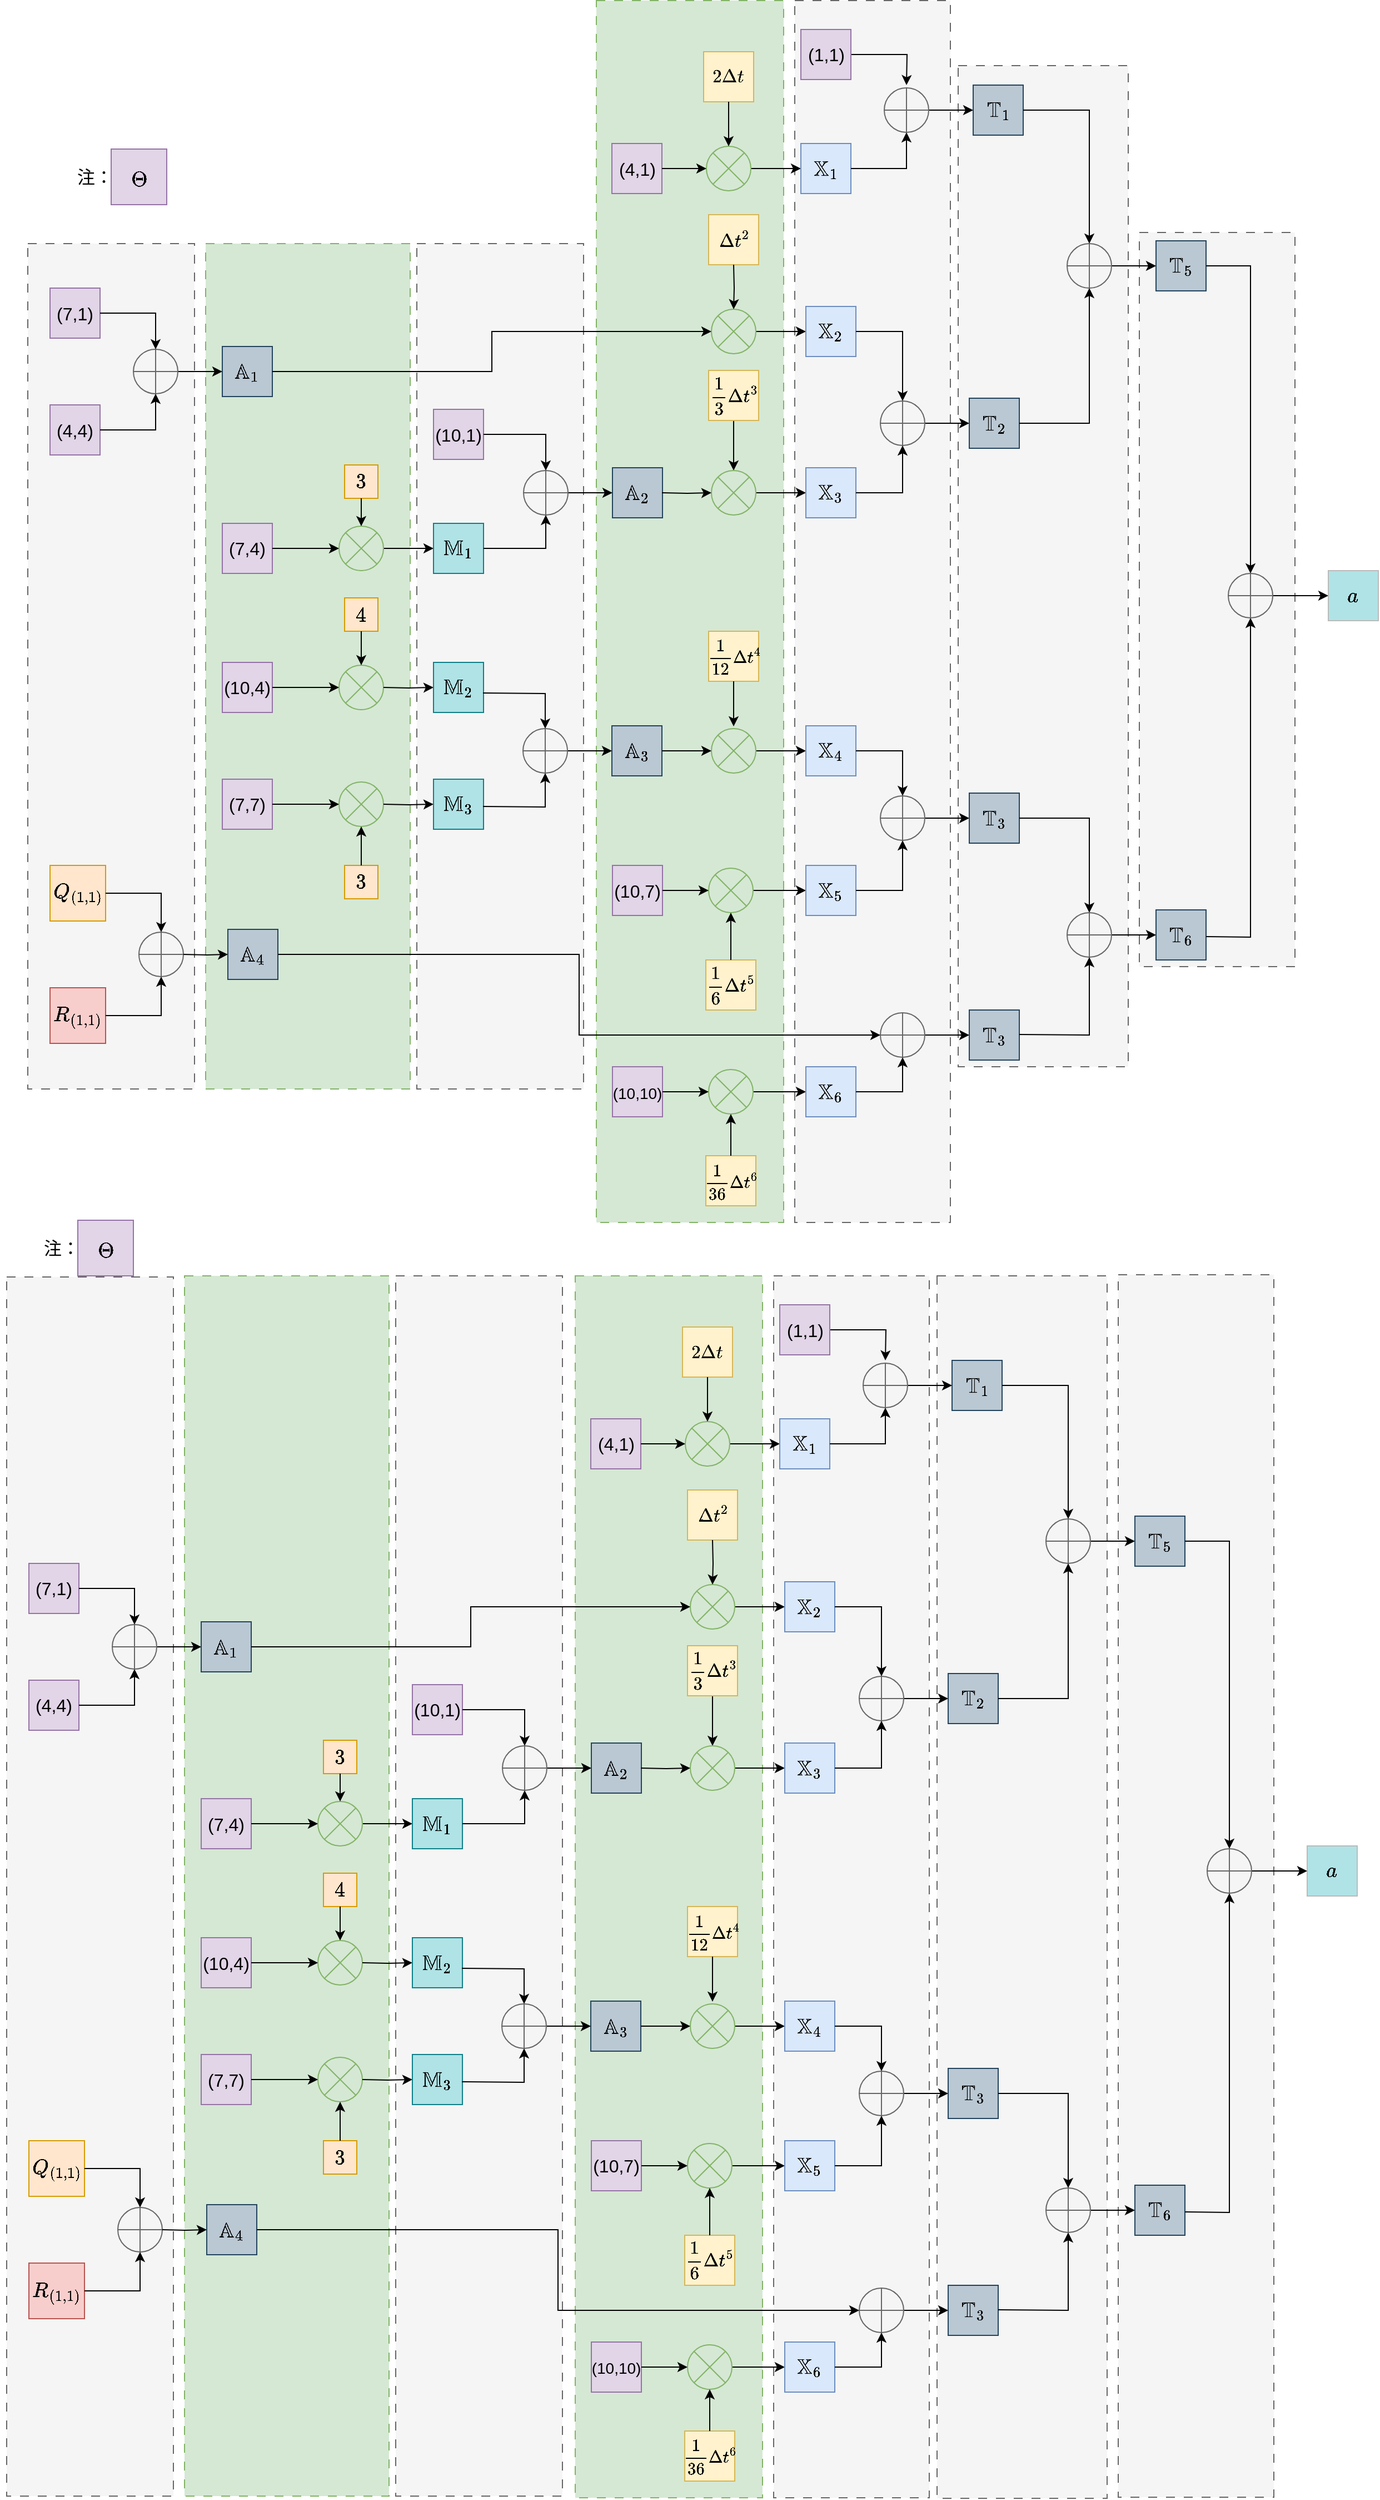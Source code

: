 <mxfile version="24.7.12">
  <diagram name="第 1 页" id="d_n8VdiITfkLDy5SCD2Q">
    <mxGraphModel dx="3267" dy="1301" grid="0" gridSize="10" guides="1" tooltips="1" connect="1" arrows="1" fold="1" page="1" pageScale="1" pageWidth="827" pageHeight="1169" math="1" shadow="0">
      <root>
        <mxCell id="0" />
        <mxCell id="1" parent="0" />
        <mxCell id="dG040CZCFqrrKlF94xfp-167" value="" style="rounded=0;whiteSpace=wrap;html=1;dashed=1;dashPattern=8 8;fillColor=#f5f5f5;fontColor=#333333;strokeColor=#666666;" parent="1" vertex="1">
          <mxGeometry x="850" y="270" width="140" height="660" as="geometry" />
        </mxCell>
        <mxCell id="dG040CZCFqrrKlF94xfp-166" value="" style="rounded=0;whiteSpace=wrap;html=1;dashed=1;dashPattern=8 8;fillColor=#f5f5f5;fontColor=#333333;strokeColor=#666666;" parent="1" vertex="1">
          <mxGeometry x="687" y="120" width="153" height="900" as="geometry" />
        </mxCell>
        <mxCell id="dG040CZCFqrrKlF94xfp-165" value="" style="rounded=0;whiteSpace=wrap;html=1;dashed=1;dashPattern=8 8;fillColor=#f5f5f5;fontColor=#333333;strokeColor=#666666;" parent="1" vertex="1">
          <mxGeometry x="540" y="61.5" width="140" height="1098.5" as="geometry" />
        </mxCell>
        <mxCell id="dG040CZCFqrrKlF94xfp-162" value="" style="rounded=0;whiteSpace=wrap;html=1;dashed=1;dashPattern=8 8;strokeColor=#82b366;fillColor=#d5e8d4;" parent="1" vertex="1">
          <mxGeometry x="361.5" y="61.5" width="168.5" height="1098.5" as="geometry" />
        </mxCell>
        <mxCell id="dG040CZCFqrrKlF94xfp-159" value="" style="rounded=0;whiteSpace=wrap;html=1;dashed=1;dashPattern=8 8;fillColor=#f5f5f5;fontColor=#333333;strokeColor=#666666;" parent="1" vertex="1">
          <mxGeometry x="200" y="280" width="150" height="760" as="geometry" />
        </mxCell>
        <mxCell id="dG040CZCFqrrKlF94xfp-158" value="" style="rounded=0;whiteSpace=wrap;html=1;dashed=1;dashPattern=8 8;strokeColor=#82b366;fillColor=#d5e8d4;" parent="1" vertex="1">
          <mxGeometry x="10" y="280" width="184" height="760" as="geometry" />
        </mxCell>
        <mxCell id="dG040CZCFqrrKlF94xfp-157" value="" style="rounded=0;whiteSpace=wrap;html=1;dashed=1;dashPattern=8 8;fillColor=#f5f5f5;fontColor=#333333;strokeColor=#666666;" parent="1" vertex="1">
          <mxGeometry x="-150" y="280" width="150" height="760" as="geometry" />
        </mxCell>
        <mxCell id="dG040CZCFqrrKlF94xfp-41" value="" style="whiteSpace=wrap;html=1;aspect=fixed;fillColor=#e1d5e7;strokeColor=#9673a6;fontSize=16;" parent="1" vertex="1">
          <mxGeometry x="-75" y="195" width="50" height="50" as="geometry" />
        </mxCell>
        <mxCell id="dG040CZCFqrrKlF94xfp-119" style="edgeStyle=orthogonalEdgeStyle;rounded=0;orthogonalLoop=1;jettySize=auto;html=1;" parent="1" source="dG040CZCFqrrKlF94xfp-1" edge="1">
          <mxGeometry relative="1" as="geometry">
            <mxPoint x="640.5" y="137.5" as="targetPoint" />
          </mxGeometry>
        </mxCell>
        <mxCell id="dG040CZCFqrrKlF94xfp-1" value="(1,1)" style="whiteSpace=wrap;html=1;aspect=fixed;fillColor=#e1d5e7;strokeColor=#9673a6;fontSize=16;" parent="1" vertex="1">
          <mxGeometry x="545.5" y="87.5" width="45" height="45" as="geometry" />
        </mxCell>
        <mxCell id="dG040CZCFqrrKlF94xfp-2" value="(4,1)" style="whiteSpace=wrap;html=1;aspect=fixed;fillColor=#e1d5e7;strokeColor=#9673a6;fontSize=16;" parent="1" vertex="1">
          <mxGeometry x="375.5" y="190" width="45" height="45" as="geometry" />
        </mxCell>
        <mxCell id="dG040CZCFqrrKlF94xfp-3" value="(7,1)" style="whiteSpace=wrap;html=1;aspect=fixed;fillColor=#e1d5e7;strokeColor=#9673a6;fontSize=16;" parent="1" vertex="1">
          <mxGeometry x="-130" y="320" width="45" height="45" as="geometry" />
        </mxCell>
        <mxCell id="dG040CZCFqrrKlF94xfp-4" value="(4,4)" style="whiteSpace=wrap;html=1;aspect=fixed;fillColor=#e1d5e7;strokeColor=#9673a6;fontSize=16;" parent="1" vertex="1">
          <mxGeometry x="-130" y="425" width="45" height="45" as="geometry" />
        </mxCell>
        <mxCell id="dG040CZCFqrrKlF94xfp-9" value="(10,1)" style="whiteSpace=wrap;html=1;aspect=fixed;fillColor=#e1d5e7;strokeColor=#9673a6;fontSize=16;" parent="1" vertex="1">
          <mxGeometry x="215" y="429" width="45" height="45" as="geometry" />
        </mxCell>
        <mxCell id="dG040CZCFqrrKlF94xfp-10" value="(7,4)" style="whiteSpace=wrap;html=1;aspect=fixed;fillColor=#e1d5e7;strokeColor=#9673a6;fontSize=16;" parent="1" vertex="1">
          <mxGeometry x="25" y="531.5" width="45" height="45" as="geometry" />
        </mxCell>
        <mxCell id="dG040CZCFqrrKlF94xfp-11" value="(10,4)" style="whiteSpace=wrap;html=1;aspect=fixed;fillColor=#e1d5e7;strokeColor=#9673a6;fontSize=16;" parent="1" vertex="1">
          <mxGeometry x="25" y="656.5" width="45" height="45" as="geometry" />
        </mxCell>
        <mxCell id="dG040CZCFqrrKlF94xfp-12" value="(7,7)" style="whiteSpace=wrap;html=1;aspect=fixed;fillColor=#e1d5e7;strokeColor=#9673a6;fontSize=16;" parent="1" vertex="1">
          <mxGeometry x="25" y="761.5" width="45" height="45" as="geometry" />
        </mxCell>
        <mxCell id="dG040CZCFqrrKlF94xfp-13" value="(10,7)" style="whiteSpace=wrap;html=1;aspect=fixed;fillColor=#e1d5e7;strokeColor=#9673a6;fontSize=16;" parent="1" vertex="1">
          <mxGeometry x="376" y="839" width="45" height="45" as="geometry" />
        </mxCell>
        <mxCell id="dG040CZCFqrrKlF94xfp-14" value="&lt;font style=&quot;font-size: 14px;&quot;&gt;(10,10)&lt;/font&gt;" style="whiteSpace=wrap;html=1;aspect=fixed;fillColor=#e1d5e7;strokeColor=#9673a6;fontSize=16;" parent="1" vertex="1">
          <mxGeometry x="376" y="1020" width="45" height="45" as="geometry" />
        </mxCell>
        <mxCell id="dG040CZCFqrrKlF94xfp-15" value="$$Q_{(1,1)}$$" style="whiteSpace=wrap;html=1;aspect=fixed;fillColor=#ffe6cc;strokeColor=#d79b00;fontSize=16;" parent="1" vertex="1">
          <mxGeometry x="-130" y="839" width="50" height="50" as="geometry" />
        </mxCell>
        <mxCell id="dG040CZCFqrrKlF94xfp-16" value="$$R_{(1,1)}$$" style="whiteSpace=wrap;html=1;aspect=fixed;fillColor=#f8cecc;strokeColor=#b85450;fontSize=16;" parent="1" vertex="1">
          <mxGeometry x="-130" y="949" width="50" height="50" as="geometry" />
        </mxCell>
        <mxCell id="dG040CZCFqrrKlF94xfp-17" value="$$\Theta$$" style="text;html=1;align=center;verticalAlign=middle;resizable=0;points=[];autosize=1;strokeColor=none;fillColor=none;fontSize=16;" parent="1" vertex="1">
          <mxGeometry x="-100" y="207.5" width="100" height="30" as="geometry" />
        </mxCell>
        <mxCell id="dG040CZCFqrrKlF94xfp-18" value="&lt;font style=&quot;font-size: 16px;&quot;&gt;$$\mathbb{A}_1$$&lt;/font&gt;" style="whiteSpace=wrap;html=1;aspect=fixed;fontSize=16;fillColor=#bac8d3;strokeColor=#23445d;" parent="1" vertex="1">
          <mxGeometry x="25" y="372.5" width="45" height="45" as="geometry" />
        </mxCell>
        <mxCell id="dG040CZCFqrrKlF94xfp-19" value="" style="verticalLabelPosition=bottom;verticalAlign=top;html=1;shape=mxgraph.flowchart.summing_function;fontSize=16;fillColor=#f5f5f5;fontColor=#333333;strokeColor=#666666;" parent="1" vertex="1">
          <mxGeometry x="-50" y="899" width="40" height="40" as="geometry" />
        </mxCell>
        <mxCell id="dG040CZCFqrrKlF94xfp-71" style="edgeStyle=orthogonalEdgeStyle;rounded=0;orthogonalLoop=1;jettySize=auto;html=1;entryX=0;entryY=0.5;entryDx=0;entryDy=0;" parent="1" source="dG040CZCFqrrKlF94xfp-20" target="dG040CZCFqrrKlF94xfp-70" edge="1">
          <mxGeometry relative="1" as="geometry" />
        </mxCell>
        <mxCell id="dG040CZCFqrrKlF94xfp-20" value="" style="verticalLabelPosition=bottom;verticalAlign=top;html=1;shape=mxgraph.flowchart.or;fontSize=16;fillColor=#d5e8d4;strokeColor=#82b366;" parent="1" vertex="1">
          <mxGeometry x="460.5" y="192.5" width="40" height="40" as="geometry" />
        </mxCell>
        <mxCell id="dG040CZCFqrrKlF94xfp-21" style="edgeStyle=orthogonalEdgeStyle;rounded=0;orthogonalLoop=1;jettySize=auto;html=1;exitX=1;exitY=0.5;exitDx=0;exitDy=0;entryX=0;entryY=0.5;entryDx=0;entryDy=0;entryPerimeter=0;fontSize=16;" parent="1" source="dG040CZCFqrrKlF94xfp-2" target="dG040CZCFqrrKlF94xfp-20" edge="1">
          <mxGeometry relative="1" as="geometry" />
        </mxCell>
        <mxCell id="dG040CZCFqrrKlF94xfp-22" value="$$2\Delta t$$" style="whiteSpace=wrap;html=1;aspect=fixed;fillColor=#fff2cc;strokeColor=#d6b656;fontSize=14;" parent="1" vertex="1">
          <mxGeometry x="458" y="107.5" width="45" height="45" as="geometry" />
        </mxCell>
        <mxCell id="dG040CZCFqrrKlF94xfp-23" value="$$\Delta t^2$$" style="whiteSpace=wrap;html=1;aspect=fixed;fillColor=#fff2cc;strokeColor=#d6b656;fontSize=14;" parent="1" vertex="1">
          <mxGeometry x="462.5" y="254" width="45" height="45" as="geometry" />
        </mxCell>
        <mxCell id="dG040CZCFqrrKlF94xfp-94" value="" style="edgeStyle=orthogonalEdgeStyle;rounded=0;orthogonalLoop=1;jettySize=auto;html=1;" parent="1" source="dG040CZCFqrrKlF94xfp-24" target="dG040CZCFqrrKlF94xfp-84" edge="1">
          <mxGeometry relative="1" as="geometry" />
        </mxCell>
        <mxCell id="dG040CZCFqrrKlF94xfp-24" value="$$\frac{1}{3}\Delta t^3$$" style="whiteSpace=wrap;html=1;aspect=fixed;fillColor=#fff2cc;strokeColor=#d6b656;fontSize=14;" parent="1" vertex="1">
          <mxGeometry x="462.5" y="394" width="45" height="45" as="geometry" />
        </mxCell>
        <mxCell id="dG040CZCFqrrKlF94xfp-25" value="$$\frac{1}{12}\Delta t^4$$" style="whiteSpace=wrap;html=1;aspect=fixed;fillColor=#fff2cc;strokeColor=#d6b656;fontSize=13;" parent="1" vertex="1">
          <mxGeometry x="462.5" y="628.5" width="45" height="45" as="geometry" />
        </mxCell>
        <mxCell id="dG040CZCFqrrKlF94xfp-26" value="$$\frac{1}{6}\Delta t^5$$" style="whiteSpace=wrap;html=1;aspect=fixed;fillColor=#fff2cc;strokeColor=#d6b656;fontSize=14;" parent="1" vertex="1">
          <mxGeometry x="460" y="924" width="45" height="45" as="geometry" />
        </mxCell>
        <mxCell id="dG040CZCFqrrKlF94xfp-27" value="&lt;font style=&quot;font-size: 13px;&quot;&gt;$$\frac{1}{36}\Delta t^6$$&lt;/font&gt;" style="whiteSpace=wrap;html=1;aspect=fixed;fillColor=#fff2cc;strokeColor=#d6b656;fontSize=14;" parent="1" vertex="1">
          <mxGeometry x="460" y="1100" width="45" height="45" as="geometry" />
        </mxCell>
        <mxCell id="dG040CZCFqrrKlF94xfp-28" style="edgeStyle=orthogonalEdgeStyle;rounded=0;orthogonalLoop=1;jettySize=auto;html=1;entryX=0.5;entryY=0;entryDx=0;entryDy=0;entryPerimeter=0;fontSize=16;" parent="1" source="dG040CZCFqrrKlF94xfp-22" target="dG040CZCFqrrKlF94xfp-20" edge="1">
          <mxGeometry relative="1" as="geometry" />
        </mxCell>
        <mxCell id="dG040CZCFqrrKlF94xfp-52" style="edgeStyle=orthogonalEdgeStyle;rounded=0;orthogonalLoop=1;jettySize=auto;html=1;entryX=0;entryY=0.5;entryDx=0;entryDy=0;fontSize=16;" parent="1" source="dG040CZCFqrrKlF94xfp-29" target="dG040CZCFqrrKlF94xfp-51" edge="1">
          <mxGeometry relative="1" as="geometry" />
        </mxCell>
        <mxCell id="dG040CZCFqrrKlF94xfp-29" value="" style="verticalLabelPosition=bottom;verticalAlign=top;html=1;shape=mxgraph.flowchart.or;fontSize=16;fillColor=#d5e8d4;strokeColor=#82b366;" parent="1" vertex="1">
          <mxGeometry x="130" y="534" width="40" height="40" as="geometry" />
        </mxCell>
        <mxCell id="dG040CZCFqrrKlF94xfp-30" value="$$3$$" style="whiteSpace=wrap;html=1;aspect=fixed;fillColor=#ffe6cc;strokeColor=#d79b00;fontSize=16;" parent="1" vertex="1">
          <mxGeometry x="135" y="479" width="30" height="30" as="geometry" />
        </mxCell>
        <mxCell id="dG040CZCFqrrKlF94xfp-31" style="edgeStyle=orthogonalEdgeStyle;rounded=0;orthogonalLoop=1;jettySize=auto;html=1;entryX=0.5;entryY=0;entryDx=0;entryDy=0;entryPerimeter=0;fontSize=16;" parent="1" source="dG040CZCFqrrKlF94xfp-30" target="dG040CZCFqrrKlF94xfp-29" edge="1">
          <mxGeometry relative="1" as="geometry" />
        </mxCell>
        <mxCell id="dG040CZCFqrrKlF94xfp-32" style="edgeStyle=orthogonalEdgeStyle;rounded=0;orthogonalLoop=1;jettySize=auto;html=1;exitX=1;exitY=0.5;exitDx=0;exitDy=0;entryX=0;entryY=0.5;entryDx=0;entryDy=0;entryPerimeter=0;fontSize=16;" parent="1" source="dG040CZCFqrrKlF94xfp-10" target="dG040CZCFqrrKlF94xfp-29" edge="1">
          <mxGeometry relative="1" as="geometry" />
        </mxCell>
        <mxCell id="dG040CZCFqrrKlF94xfp-33" value="" style="verticalLabelPosition=bottom;verticalAlign=top;html=1;shape=mxgraph.flowchart.or;fontSize=16;fillColor=#d5e8d4;strokeColor=#82b366;" parent="1" vertex="1">
          <mxGeometry x="130" y="764" width="40" height="40" as="geometry" />
        </mxCell>
        <mxCell id="dG040CZCFqrrKlF94xfp-34" value="$$3$$" style="whiteSpace=wrap;html=1;aspect=fixed;fillColor=#ffe6cc;strokeColor=#d79b00;fontSize=16;" parent="1" vertex="1">
          <mxGeometry x="135" y="839" width="30" height="30" as="geometry" />
        </mxCell>
        <mxCell id="dG040CZCFqrrKlF94xfp-35" style="edgeStyle=orthogonalEdgeStyle;rounded=0;orthogonalLoop=1;jettySize=auto;html=1;entryX=0.5;entryY=1;entryDx=0;entryDy=0;entryPerimeter=0;fontSize=16;" parent="1" source="dG040CZCFqrrKlF94xfp-34" target="dG040CZCFqrrKlF94xfp-33" edge="1">
          <mxGeometry relative="1" as="geometry" />
        </mxCell>
        <mxCell id="dG040CZCFqrrKlF94xfp-36" style="edgeStyle=orthogonalEdgeStyle;rounded=0;orthogonalLoop=1;jettySize=auto;html=1;exitX=1;exitY=0.5;exitDx=0;exitDy=0;entryX=0;entryY=0.5;entryDx=0;entryDy=0;entryPerimeter=0;fontSize=16;" parent="1" source="dG040CZCFqrrKlF94xfp-12" target="dG040CZCFqrrKlF94xfp-33" edge="1">
          <mxGeometry relative="1" as="geometry" />
        </mxCell>
        <mxCell id="dG040CZCFqrrKlF94xfp-37" value="" style="verticalLabelPosition=bottom;verticalAlign=top;html=1;shape=mxgraph.flowchart.or;fontSize=16;fillColor=#d5e8d4;strokeColor=#82b366;" parent="1" vertex="1">
          <mxGeometry x="130" y="659" width="40" height="40" as="geometry" />
        </mxCell>
        <mxCell id="dG040CZCFqrrKlF94xfp-38" value="$$4$$" style="whiteSpace=wrap;html=1;aspect=fixed;fillColor=#ffe6cc;strokeColor=#d79b00;fontSize=16;" parent="1" vertex="1">
          <mxGeometry x="135" y="598.5" width="30" height="30" as="geometry" />
        </mxCell>
        <mxCell id="dG040CZCFqrrKlF94xfp-39" style="edgeStyle=orthogonalEdgeStyle;rounded=0;orthogonalLoop=1;jettySize=auto;html=1;entryX=0.5;entryY=0;entryDx=0;entryDy=0;entryPerimeter=0;fontSize=16;" parent="1" source="dG040CZCFqrrKlF94xfp-38" target="dG040CZCFqrrKlF94xfp-37" edge="1">
          <mxGeometry relative="1" as="geometry" />
        </mxCell>
        <mxCell id="dG040CZCFqrrKlF94xfp-40" style="edgeStyle=orthogonalEdgeStyle;rounded=0;orthogonalLoop=1;jettySize=auto;html=1;entryX=0;entryY=0.5;entryDx=0;entryDy=0;entryPerimeter=0;fontSize=16;" parent="1" source="dG040CZCFqrrKlF94xfp-11" target="dG040CZCFqrrKlF94xfp-37" edge="1">
          <mxGeometry relative="1" as="geometry" />
        </mxCell>
        <mxCell id="dG040CZCFqrrKlF94xfp-42" style="edgeStyle=orthogonalEdgeStyle;rounded=0;orthogonalLoop=1;jettySize=auto;html=1;entryX=0.5;entryY=0;entryDx=0;entryDy=0;entryPerimeter=0;fontSize=16;" parent="1" source="dG040CZCFqrrKlF94xfp-15" target="dG040CZCFqrrKlF94xfp-19" edge="1">
          <mxGeometry relative="1" as="geometry" />
        </mxCell>
        <mxCell id="dG040CZCFqrrKlF94xfp-43" style="edgeStyle=orthogonalEdgeStyle;rounded=0;orthogonalLoop=1;jettySize=auto;html=1;exitX=1;exitY=0.5;exitDx=0;exitDy=0;entryX=0.5;entryY=1;entryDx=0;entryDy=0;entryPerimeter=0;fontSize=16;" parent="1" source="dG040CZCFqrrKlF94xfp-16" target="dG040CZCFqrrKlF94xfp-19" edge="1">
          <mxGeometry relative="1" as="geometry" />
        </mxCell>
        <mxCell id="dG040CZCFqrrKlF94xfp-48" style="edgeStyle=orthogonalEdgeStyle;rounded=0;orthogonalLoop=1;jettySize=auto;html=1;entryX=0;entryY=0.5;entryDx=0;entryDy=0;fontSize=16;" parent="1" source="dG040CZCFqrrKlF94xfp-44" target="dG040CZCFqrrKlF94xfp-18" edge="1">
          <mxGeometry relative="1" as="geometry" />
        </mxCell>
        <mxCell id="dG040CZCFqrrKlF94xfp-44" value="" style="verticalLabelPosition=bottom;verticalAlign=top;html=1;shape=mxgraph.flowchart.summing_function;fontSize=16;fillColor=#f5f5f5;fontColor=#333333;strokeColor=#666666;" parent="1" vertex="1">
          <mxGeometry x="-55" y="375" width="40" height="40" as="geometry" />
        </mxCell>
        <mxCell id="dG040CZCFqrrKlF94xfp-45" style="edgeStyle=orthogonalEdgeStyle;rounded=0;orthogonalLoop=1;jettySize=auto;html=1;entryX=0.5;entryY=0;entryDx=0;entryDy=0;entryPerimeter=0;fontSize=16;exitX=1;exitY=0.5;exitDx=0;exitDy=0;" parent="1" source="dG040CZCFqrrKlF94xfp-3" target="dG040CZCFqrrKlF94xfp-44" edge="1">
          <mxGeometry relative="1" as="geometry">
            <mxPoint x="-85" y="340" as="sourcePoint" />
          </mxGeometry>
        </mxCell>
        <mxCell id="dG040CZCFqrrKlF94xfp-46" style="edgeStyle=orthogonalEdgeStyle;rounded=0;orthogonalLoop=1;jettySize=auto;html=1;exitX=1;exitY=0.5;exitDx=0;exitDy=0;entryX=0.5;entryY=1;entryDx=0;entryDy=0;entryPerimeter=0;fontSize=16;" parent="1" source="dG040CZCFqrrKlF94xfp-4" target="dG040CZCFqrrKlF94xfp-44" edge="1">
          <mxGeometry relative="1" as="geometry">
            <mxPoint x="-85" y="450" as="sourcePoint" />
          </mxGeometry>
        </mxCell>
        <mxCell id="dG040CZCFqrrKlF94xfp-49" value="$$\mathbb{A}_4$$" style="whiteSpace=wrap;html=1;aspect=fixed;fontSize=16;fillColor=#bac8d3;strokeColor=#23445d;" parent="1" vertex="1">
          <mxGeometry x="30" y="896.5" width="45" height="45" as="geometry" />
        </mxCell>
        <mxCell id="dG040CZCFqrrKlF94xfp-50" style="edgeStyle=orthogonalEdgeStyle;rounded=0;orthogonalLoop=1;jettySize=auto;html=1;entryX=0;entryY=0.5;entryDx=0;entryDy=0;fontSize=16;" parent="1" target="dG040CZCFqrrKlF94xfp-49" edge="1">
          <mxGeometry relative="1" as="geometry">
            <mxPoint x="-10" y="919" as="sourcePoint" />
          </mxGeometry>
        </mxCell>
        <mxCell id="dG040CZCFqrrKlF94xfp-51" value="$$\mathbb{M}_1$$" style="whiteSpace=wrap;html=1;aspect=fixed;fontSize=16;fillColor=#b0e3e6;strokeColor=#0e8088;" parent="1" vertex="1">
          <mxGeometry x="215" y="531.5" width="45" height="45" as="geometry" />
        </mxCell>
        <mxCell id="dG040CZCFqrrKlF94xfp-53" style="edgeStyle=orthogonalEdgeStyle;rounded=0;orthogonalLoop=1;jettySize=auto;html=1;entryX=0;entryY=0.5;entryDx=0;entryDy=0;fontSize=16;" parent="1" target="dG040CZCFqrrKlF94xfp-54" edge="1">
          <mxGeometry relative="1" as="geometry">
            <mxPoint x="170" y="679" as="sourcePoint" />
          </mxGeometry>
        </mxCell>
        <mxCell id="dG040CZCFqrrKlF94xfp-54" value="$$\mathbb{M}_2$$" style="whiteSpace=wrap;html=1;aspect=fixed;fontSize=16;fillColor=#b0e3e6;strokeColor=#0e8088;" parent="1" vertex="1">
          <mxGeometry x="215" y="656.5" width="45" height="45" as="geometry" />
        </mxCell>
        <mxCell id="dG040CZCFqrrKlF94xfp-55" style="edgeStyle=orthogonalEdgeStyle;rounded=0;orthogonalLoop=1;jettySize=auto;html=1;entryX=0;entryY=0.5;entryDx=0;entryDy=0;fontSize=16;" parent="1" target="dG040CZCFqrrKlF94xfp-56" edge="1">
          <mxGeometry relative="1" as="geometry">
            <mxPoint x="170" y="784" as="sourcePoint" />
          </mxGeometry>
        </mxCell>
        <mxCell id="dG040CZCFqrrKlF94xfp-56" value="$$\mathbb{M}_3$$" style="whiteSpace=wrap;html=1;aspect=fixed;fontSize=16;fillColor=#b0e3e6;strokeColor=#0e8088;" parent="1" vertex="1">
          <mxGeometry x="215" y="761.5" width="45" height="45" as="geometry" />
        </mxCell>
        <mxCell id="dG040CZCFqrrKlF94xfp-59" value="&lt;font style=&quot;font-size: 16px;&quot;&gt;$$\mathbb{A}_2$$&lt;/font&gt;" style="whiteSpace=wrap;html=1;aspect=fixed;fontSize=16;fillColor=#bac8d3;strokeColor=#23445d;" parent="1" vertex="1">
          <mxGeometry x="376" y="481.5" width="45" height="45" as="geometry" />
        </mxCell>
        <mxCell id="dG040CZCFqrrKlF94xfp-60" style="edgeStyle=orthogonalEdgeStyle;rounded=0;orthogonalLoop=1;jettySize=auto;html=1;entryX=0;entryY=0.5;entryDx=0;entryDy=0;fontSize=16;" parent="1" source="dG040CZCFqrrKlF94xfp-61" target="dG040CZCFqrrKlF94xfp-59" edge="1">
          <mxGeometry relative="1" as="geometry" />
        </mxCell>
        <mxCell id="dG040CZCFqrrKlF94xfp-61" value="" style="verticalLabelPosition=bottom;verticalAlign=top;html=1;shape=mxgraph.flowchart.summing_function;fontSize=16;fillColor=#f5f5f5;fontColor=#333333;strokeColor=#666666;" parent="1" vertex="1">
          <mxGeometry x="296" y="484" width="40" height="40" as="geometry" />
        </mxCell>
        <mxCell id="dG040CZCFqrrKlF94xfp-62" style="edgeStyle=orthogonalEdgeStyle;rounded=0;orthogonalLoop=1;jettySize=auto;html=1;entryX=0.5;entryY=0;entryDx=0;entryDy=0;entryPerimeter=0;" parent="1" source="dG040CZCFqrrKlF94xfp-9" target="dG040CZCFqrrKlF94xfp-61" edge="1">
          <mxGeometry relative="1" as="geometry" />
        </mxCell>
        <mxCell id="dG040CZCFqrrKlF94xfp-63" style="edgeStyle=orthogonalEdgeStyle;rounded=0;orthogonalLoop=1;jettySize=auto;html=1;exitX=1;exitY=0.5;exitDx=0;exitDy=0;entryX=0.5;entryY=1;entryDx=0;entryDy=0;entryPerimeter=0;" parent="1" source="dG040CZCFqrrKlF94xfp-51" target="dG040CZCFqrrKlF94xfp-61" edge="1">
          <mxGeometry relative="1" as="geometry" />
        </mxCell>
        <mxCell id="dG040CZCFqrrKlF94xfp-64" value="&lt;font style=&quot;font-size: 16px;&quot;&gt;$$\mathbb{A}_3$$&lt;/font&gt;" style="whiteSpace=wrap;html=1;aspect=fixed;fontSize=16;fillColor=#bac8d3;strokeColor=#23445d;" parent="1" vertex="1">
          <mxGeometry x="375.5" y="713.5" width="45" height="45" as="geometry" />
        </mxCell>
        <mxCell id="dG040CZCFqrrKlF94xfp-65" style="edgeStyle=orthogonalEdgeStyle;rounded=0;orthogonalLoop=1;jettySize=auto;html=1;entryX=0;entryY=0.5;entryDx=0;entryDy=0;fontSize=16;" parent="1" source="dG040CZCFqrrKlF94xfp-66" target="dG040CZCFqrrKlF94xfp-64" edge="1">
          <mxGeometry relative="1" as="geometry" />
        </mxCell>
        <mxCell id="dG040CZCFqrrKlF94xfp-66" value="" style="verticalLabelPosition=bottom;verticalAlign=top;html=1;shape=mxgraph.flowchart.summing_function;fontSize=16;fillColor=#f5f5f5;fontColor=#333333;strokeColor=#666666;" parent="1" vertex="1">
          <mxGeometry x="295.5" y="716" width="40" height="40" as="geometry" />
        </mxCell>
        <mxCell id="dG040CZCFqrrKlF94xfp-67" style="edgeStyle=orthogonalEdgeStyle;rounded=0;orthogonalLoop=1;jettySize=auto;html=1;entryX=0.5;entryY=0;entryDx=0;entryDy=0;entryPerimeter=0;" parent="1" target="dG040CZCFqrrKlF94xfp-66" edge="1">
          <mxGeometry relative="1" as="geometry">
            <mxPoint x="259.5" y="684" as="sourcePoint" />
          </mxGeometry>
        </mxCell>
        <mxCell id="dG040CZCFqrrKlF94xfp-68" style="edgeStyle=orthogonalEdgeStyle;rounded=0;orthogonalLoop=1;jettySize=auto;html=1;exitX=1;exitY=0.5;exitDx=0;exitDy=0;entryX=0.5;entryY=1;entryDx=0;entryDy=0;entryPerimeter=0;" parent="1" target="dG040CZCFqrrKlF94xfp-66" edge="1">
          <mxGeometry relative="1" as="geometry">
            <mxPoint x="259.5" y="786" as="sourcePoint" />
          </mxGeometry>
        </mxCell>
        <mxCell id="dG040CZCFqrrKlF94xfp-69" value="&lt;font style=&quot;font-size: 16px;&quot;&gt;注：&lt;/font&gt;" style="text;html=1;align=center;verticalAlign=middle;resizable=0;points=[];autosize=1;strokeColor=none;fillColor=none;" parent="1" vertex="1">
          <mxGeometry x="-120" y="205" width="60" height="30" as="geometry" />
        </mxCell>
        <mxCell id="dG040CZCFqrrKlF94xfp-70" value="&lt;font style=&quot;font-size: 16px;&quot;&gt;$$\mathbb{X}_1$$&lt;/font&gt;" style="whiteSpace=wrap;html=1;aspect=fixed;fontSize=16;fillColor=#dae8fc;strokeColor=#6c8ebf;" parent="1" vertex="1">
          <mxGeometry x="545.5" y="190" width="45" height="45" as="geometry" />
        </mxCell>
        <mxCell id="dG040CZCFqrrKlF94xfp-77" style="edgeStyle=orthogonalEdgeStyle;rounded=0;orthogonalLoop=1;jettySize=auto;html=1;entryX=0;entryY=0.5;entryDx=0;entryDy=0;" parent="1" source="dG040CZCFqrrKlF94xfp-78" target="dG040CZCFqrrKlF94xfp-80" edge="1">
          <mxGeometry relative="1" as="geometry" />
        </mxCell>
        <mxCell id="dG040CZCFqrrKlF94xfp-78" value="" style="verticalLabelPosition=bottom;verticalAlign=top;html=1;shape=mxgraph.flowchart.or;fontSize=16;fillColor=#d5e8d4;strokeColor=#82b366;" parent="1" vertex="1">
          <mxGeometry x="465" y="339" width="40" height="40" as="geometry" />
        </mxCell>
        <mxCell id="dG040CZCFqrrKlF94xfp-79" style="edgeStyle=orthogonalEdgeStyle;rounded=0;orthogonalLoop=1;jettySize=auto;html=1;entryX=0.5;entryY=0;entryDx=0;entryDy=0;entryPerimeter=0;fontSize=16;" parent="1" target="dG040CZCFqrrKlF94xfp-78" edge="1">
          <mxGeometry relative="1" as="geometry">
            <mxPoint x="485" y="299" as="sourcePoint" />
          </mxGeometry>
        </mxCell>
        <mxCell id="dG040CZCFqrrKlF94xfp-80" value="&lt;font style=&quot;font-size: 16px;&quot;&gt;$$\mathbb{X}_2$$&lt;/font&gt;" style="whiteSpace=wrap;html=1;aspect=fixed;fontSize=16;fillColor=#dae8fc;strokeColor=#6c8ebf;" parent="1" vertex="1">
          <mxGeometry x="550" y="336.5" width="45" height="45" as="geometry" />
        </mxCell>
        <mxCell id="dG040CZCFqrrKlF94xfp-83" style="edgeStyle=orthogonalEdgeStyle;rounded=0;orthogonalLoop=1;jettySize=auto;html=1;entryX=0;entryY=0.5;entryDx=0;entryDy=0;" parent="1" source="dG040CZCFqrrKlF94xfp-84" target="dG040CZCFqrrKlF94xfp-86" edge="1">
          <mxGeometry relative="1" as="geometry" />
        </mxCell>
        <mxCell id="dG040CZCFqrrKlF94xfp-84" value="" style="verticalLabelPosition=bottom;verticalAlign=top;html=1;shape=mxgraph.flowchart.or;fontSize=16;fillColor=#d5e8d4;strokeColor=#82b366;" parent="1" vertex="1">
          <mxGeometry x="465" y="484" width="40" height="40" as="geometry" />
        </mxCell>
        <mxCell id="dG040CZCFqrrKlF94xfp-86" value="&lt;font style=&quot;font-size: 16px;&quot;&gt;$$\mathbb{X}_3$$&lt;/font&gt;" style="whiteSpace=wrap;html=1;aspect=fixed;fontSize=16;fillColor=#dae8fc;strokeColor=#6c8ebf;" parent="1" vertex="1">
          <mxGeometry x="550" y="481.5" width="45" height="45" as="geometry" />
        </mxCell>
        <mxCell id="dG040CZCFqrrKlF94xfp-87" style="edgeStyle=orthogonalEdgeStyle;rounded=0;orthogonalLoop=1;jettySize=auto;html=1;entryX=0;entryY=0.5;entryDx=0;entryDy=0;entryPerimeter=0;" parent="1" target="dG040CZCFqrrKlF94xfp-84" edge="1">
          <mxGeometry relative="1" as="geometry">
            <mxPoint x="420.5" y="504.0" as="sourcePoint" />
          </mxGeometry>
        </mxCell>
        <mxCell id="dG040CZCFqrrKlF94xfp-89" style="edgeStyle=orthogonalEdgeStyle;rounded=0;orthogonalLoop=1;jettySize=auto;html=1;entryX=0;entryY=0.5;entryDx=0;entryDy=0;" parent="1" source="dG040CZCFqrrKlF94xfp-90" target="dG040CZCFqrrKlF94xfp-91" edge="1">
          <mxGeometry relative="1" as="geometry" />
        </mxCell>
        <mxCell id="dG040CZCFqrrKlF94xfp-90" value="" style="verticalLabelPosition=bottom;verticalAlign=top;html=1;shape=mxgraph.flowchart.or;fontSize=16;fillColor=#d5e8d4;strokeColor=#82b366;" parent="1" vertex="1">
          <mxGeometry x="465" y="716" width="40" height="40" as="geometry" />
        </mxCell>
        <mxCell id="dG040CZCFqrrKlF94xfp-91" value="&lt;font style=&quot;font-size: 16px;&quot;&gt;$$\mathbb{X}_4$$&lt;/font&gt;" style="whiteSpace=wrap;html=1;aspect=fixed;fontSize=16;fillColor=#dae8fc;strokeColor=#6c8ebf;" parent="1" vertex="1">
          <mxGeometry x="550" y="713.5" width="45" height="45" as="geometry" />
        </mxCell>
        <mxCell id="dG040CZCFqrrKlF94xfp-92" style="edgeStyle=orthogonalEdgeStyle;rounded=0;orthogonalLoop=1;jettySize=auto;html=1;entryX=0;entryY=0.5;entryDx=0;entryDy=0;entryPerimeter=0;" parent="1" source="dG040CZCFqrrKlF94xfp-64" target="dG040CZCFqrrKlF94xfp-90" edge="1">
          <mxGeometry relative="1" as="geometry" />
        </mxCell>
        <mxCell id="dG040CZCFqrrKlF94xfp-103" style="edgeStyle=orthogonalEdgeStyle;rounded=0;orthogonalLoop=1;jettySize=auto;html=1;entryX=0;entryY=0.5;entryDx=0;entryDy=0;" parent="1" source="dG040CZCFqrrKlF94xfp-104" target="dG040CZCFqrrKlF94xfp-105" edge="1">
          <mxGeometry relative="1" as="geometry" />
        </mxCell>
        <mxCell id="dG040CZCFqrrKlF94xfp-104" value="" style="verticalLabelPosition=bottom;verticalAlign=top;html=1;shape=mxgraph.flowchart.or;fontSize=16;fillColor=#d5e8d4;strokeColor=#82b366;" parent="1" vertex="1">
          <mxGeometry x="462.5" y="841.5" width="40" height="40" as="geometry" />
        </mxCell>
        <mxCell id="dG040CZCFqrrKlF94xfp-105" value="&lt;font style=&quot;font-size: 16px;&quot;&gt;$$\mathbb{X}_5$$&lt;/font&gt;" style="whiteSpace=wrap;html=1;aspect=fixed;fontSize=16;fillColor=#dae8fc;strokeColor=#6c8ebf;" parent="1" vertex="1">
          <mxGeometry x="550" y="839" width="45" height="45" as="geometry" />
        </mxCell>
        <mxCell id="dG040CZCFqrrKlF94xfp-107" value="" style="edgeStyle=orthogonalEdgeStyle;rounded=0;orthogonalLoop=1;jettySize=auto;html=1;exitX=0.5;exitY=1;exitDx=0;exitDy=0;" parent="1" source="dG040CZCFqrrKlF94xfp-25" edge="1">
          <mxGeometry relative="1" as="geometry">
            <mxPoint x="515" y="684" as="sourcePoint" />
            <mxPoint x="485" y="714" as="targetPoint" />
          </mxGeometry>
        </mxCell>
        <mxCell id="dG040CZCFqrrKlF94xfp-109" style="edgeStyle=orthogonalEdgeStyle;rounded=0;orthogonalLoop=1;jettySize=auto;html=1;entryX=0;entryY=0.5;entryDx=0;entryDy=0;entryPerimeter=0;" parent="1" source="dG040CZCFqrrKlF94xfp-13" target="dG040CZCFqrrKlF94xfp-104" edge="1">
          <mxGeometry relative="1" as="geometry" />
        </mxCell>
        <mxCell id="dG040CZCFqrrKlF94xfp-110" style="edgeStyle=orthogonalEdgeStyle;rounded=0;orthogonalLoop=1;jettySize=auto;html=1;entryX=0.5;entryY=1;entryDx=0;entryDy=0;entryPerimeter=0;" parent="1" source="dG040CZCFqrrKlF94xfp-26" target="dG040CZCFqrrKlF94xfp-104" edge="1">
          <mxGeometry relative="1" as="geometry" />
        </mxCell>
        <mxCell id="dG040CZCFqrrKlF94xfp-111" style="edgeStyle=orthogonalEdgeStyle;rounded=0;orthogonalLoop=1;jettySize=auto;html=1;entryX=0;entryY=0.5;entryDx=0;entryDy=0;" parent="1" source="dG040CZCFqrrKlF94xfp-112" target="dG040CZCFqrrKlF94xfp-113" edge="1">
          <mxGeometry relative="1" as="geometry" />
        </mxCell>
        <mxCell id="dG040CZCFqrrKlF94xfp-112" value="" style="verticalLabelPosition=bottom;verticalAlign=top;html=1;shape=mxgraph.flowchart.or;fontSize=16;fillColor=#d5e8d4;strokeColor=#82b366;" parent="1" vertex="1">
          <mxGeometry x="462.5" y="1022.5" width="40" height="40" as="geometry" />
        </mxCell>
        <mxCell id="dG040CZCFqrrKlF94xfp-113" value="&lt;font style=&quot;font-size: 16px;&quot;&gt;$$\mathbb{X}_6$$&lt;/font&gt;" style="whiteSpace=wrap;html=1;aspect=fixed;fontSize=16;fillColor=#dae8fc;strokeColor=#6c8ebf;" parent="1" vertex="1">
          <mxGeometry x="550" y="1020" width="45" height="45" as="geometry" />
        </mxCell>
        <mxCell id="dG040CZCFqrrKlF94xfp-114" style="edgeStyle=orthogonalEdgeStyle;rounded=0;orthogonalLoop=1;jettySize=auto;html=1;entryX=0;entryY=0.5;entryDx=0;entryDy=0;entryPerimeter=0;" parent="1" source="dG040CZCFqrrKlF94xfp-14" target="dG040CZCFqrrKlF94xfp-112" edge="1">
          <mxGeometry relative="1" as="geometry" />
        </mxCell>
        <mxCell id="dG040CZCFqrrKlF94xfp-115" style="edgeStyle=orthogonalEdgeStyle;rounded=0;orthogonalLoop=1;jettySize=auto;html=1;entryX=0.5;entryY=1;entryDx=0;entryDy=0;entryPerimeter=0;" parent="1" source="dG040CZCFqrrKlF94xfp-27" target="dG040CZCFqrrKlF94xfp-112" edge="1">
          <mxGeometry relative="1" as="geometry" />
        </mxCell>
        <mxCell id="dG040CZCFqrrKlF94xfp-116" value="&lt;font style=&quot;font-size: 16px;&quot;&gt;$$\mathbb{T}_1$$&lt;/font&gt;" style="whiteSpace=wrap;html=1;aspect=fixed;fontSize=16;fillColor=#bac8d3;strokeColor=#23445d;" parent="1" vertex="1">
          <mxGeometry x="700.5" y="137.5" width="45" height="45" as="geometry" />
        </mxCell>
        <mxCell id="dG040CZCFqrrKlF94xfp-117" style="edgeStyle=orthogonalEdgeStyle;rounded=0;orthogonalLoop=1;jettySize=auto;html=1;entryX=0;entryY=0.5;entryDx=0;entryDy=0;fontSize=16;" parent="1" source="dG040CZCFqrrKlF94xfp-118" target="dG040CZCFqrrKlF94xfp-116" edge="1">
          <mxGeometry relative="1" as="geometry" />
        </mxCell>
        <mxCell id="dG040CZCFqrrKlF94xfp-118" value="" style="verticalLabelPosition=bottom;verticalAlign=top;html=1;shape=mxgraph.flowchart.summing_function;fontSize=16;fillColor=#f5f5f5;fontColor=#333333;strokeColor=#666666;" parent="1" vertex="1">
          <mxGeometry x="620.5" y="140" width="40" height="40" as="geometry" />
        </mxCell>
        <mxCell id="dG040CZCFqrrKlF94xfp-120" style="edgeStyle=orthogonalEdgeStyle;rounded=0;orthogonalLoop=1;jettySize=auto;html=1;entryX=0.5;entryY=1;entryDx=0;entryDy=0;entryPerimeter=0;" parent="1" source="dG040CZCFqrrKlF94xfp-70" target="dG040CZCFqrrKlF94xfp-118" edge="1">
          <mxGeometry relative="1" as="geometry" />
        </mxCell>
        <mxCell id="dG040CZCFqrrKlF94xfp-121" value="&lt;font style=&quot;font-size: 16px;&quot;&gt;$$\mathbb{T}_2$$&lt;/font&gt;" style="whiteSpace=wrap;html=1;aspect=fixed;fontSize=16;fillColor=#bac8d3;strokeColor=#23445d;" parent="1" vertex="1">
          <mxGeometry x="697" y="419" width="45" height="45" as="geometry" />
        </mxCell>
        <mxCell id="dG040CZCFqrrKlF94xfp-129" style="edgeStyle=orthogonalEdgeStyle;rounded=0;orthogonalLoop=1;jettySize=auto;html=1;entryX=0;entryY=0.5;entryDx=0;entryDy=0;" parent="1" source="dG040CZCFqrrKlF94xfp-123" target="dG040CZCFqrrKlF94xfp-121" edge="1">
          <mxGeometry relative="1" as="geometry" />
        </mxCell>
        <mxCell id="dG040CZCFqrrKlF94xfp-123" value="" style="verticalLabelPosition=bottom;verticalAlign=top;html=1;shape=mxgraph.flowchart.summing_function;fontSize=16;fillColor=#f5f5f5;fontColor=#333333;strokeColor=#666666;" parent="1" vertex="1">
          <mxGeometry x="617" y="421.5" width="40" height="40" as="geometry" />
        </mxCell>
        <mxCell id="dG040CZCFqrrKlF94xfp-124" style="edgeStyle=orthogonalEdgeStyle;rounded=0;orthogonalLoop=1;jettySize=auto;html=1;entryX=0.5;entryY=0;entryDx=0;entryDy=0;entryPerimeter=0;" parent="1" source="dG040CZCFqrrKlF94xfp-80" target="dG040CZCFqrrKlF94xfp-123" edge="1">
          <mxGeometry relative="1" as="geometry" />
        </mxCell>
        <mxCell id="dG040CZCFqrrKlF94xfp-125" style="edgeStyle=orthogonalEdgeStyle;rounded=0;orthogonalLoop=1;jettySize=auto;html=1;entryX=0.5;entryY=1;entryDx=0;entryDy=0;entryPerimeter=0;" parent="1" source="dG040CZCFqrrKlF94xfp-86" target="dG040CZCFqrrKlF94xfp-123" edge="1">
          <mxGeometry relative="1" as="geometry" />
        </mxCell>
        <mxCell id="dG040CZCFqrrKlF94xfp-126" value="&lt;font style=&quot;font-size: 16px;&quot;&gt;$$\mathbb{T}_3$$&lt;/font&gt;" style="whiteSpace=wrap;html=1;aspect=fixed;fontSize=16;fillColor=#bac8d3;strokeColor=#23445d;" parent="1" vertex="1">
          <mxGeometry x="697" y="774" width="45" height="45" as="geometry" />
        </mxCell>
        <mxCell id="dG040CZCFqrrKlF94xfp-127" style="edgeStyle=orthogonalEdgeStyle;rounded=0;orthogonalLoop=1;jettySize=auto;html=1;entryX=0;entryY=0.5;entryDx=0;entryDy=0;fontSize=16;" parent="1" source="dG040CZCFqrrKlF94xfp-128" target="dG040CZCFqrrKlF94xfp-126" edge="1">
          <mxGeometry relative="1" as="geometry" />
        </mxCell>
        <mxCell id="dG040CZCFqrrKlF94xfp-128" value="" style="verticalLabelPosition=bottom;verticalAlign=top;html=1;shape=mxgraph.flowchart.summing_function;fontSize=16;fillColor=#f5f5f5;fontColor=#333333;strokeColor=#666666;" parent="1" vertex="1">
          <mxGeometry x="617" y="776.5" width="40" height="40" as="geometry" />
        </mxCell>
        <mxCell id="dG040CZCFqrrKlF94xfp-130" style="edgeStyle=orthogonalEdgeStyle;rounded=0;orthogonalLoop=1;jettySize=auto;html=1;entryX=0.5;entryY=0;entryDx=0;entryDy=0;entryPerimeter=0;" parent="1" source="dG040CZCFqrrKlF94xfp-91" target="dG040CZCFqrrKlF94xfp-128" edge="1">
          <mxGeometry relative="1" as="geometry" />
        </mxCell>
        <mxCell id="dG040CZCFqrrKlF94xfp-131" style="edgeStyle=orthogonalEdgeStyle;rounded=0;orthogonalLoop=1;jettySize=auto;html=1;entryX=0.5;entryY=1;entryDx=0;entryDy=0;entryPerimeter=0;" parent="1" source="dG040CZCFqrrKlF94xfp-105" target="dG040CZCFqrrKlF94xfp-128" edge="1">
          <mxGeometry relative="1" as="geometry" />
        </mxCell>
        <mxCell id="dG040CZCFqrrKlF94xfp-132" value="&lt;font style=&quot;font-size: 16px;&quot;&gt;$$\mathbb{T}_3$$&lt;/font&gt;" style="whiteSpace=wrap;html=1;aspect=fixed;fontSize=16;fillColor=#bac8d3;strokeColor=#23445d;" parent="1" vertex="1">
          <mxGeometry x="697" y="969" width="45" height="45" as="geometry" />
        </mxCell>
        <mxCell id="dG040CZCFqrrKlF94xfp-133" style="edgeStyle=orthogonalEdgeStyle;rounded=0;orthogonalLoop=1;jettySize=auto;html=1;entryX=0;entryY=0.5;entryDx=0;entryDy=0;fontSize=16;" parent="1" source="dG040CZCFqrrKlF94xfp-134" target="dG040CZCFqrrKlF94xfp-132" edge="1">
          <mxGeometry relative="1" as="geometry" />
        </mxCell>
        <mxCell id="dG040CZCFqrrKlF94xfp-134" value="" style="verticalLabelPosition=bottom;verticalAlign=top;html=1;shape=mxgraph.flowchart.summing_function;fontSize=16;fillColor=#f5f5f5;fontColor=#333333;strokeColor=#666666;" parent="1" vertex="1">
          <mxGeometry x="617" y="971.5" width="40" height="40" as="geometry" />
        </mxCell>
        <mxCell id="dG040CZCFqrrKlF94xfp-138" style="edgeStyle=orthogonalEdgeStyle;rounded=0;orthogonalLoop=1;jettySize=auto;html=1;entryX=0.5;entryY=1;entryDx=0;entryDy=0;entryPerimeter=0;" parent="1" source="dG040CZCFqrrKlF94xfp-113" target="dG040CZCFqrrKlF94xfp-134" edge="1">
          <mxGeometry relative="1" as="geometry" />
        </mxCell>
        <mxCell id="dG040CZCFqrrKlF94xfp-140" value="&lt;font style=&quot;font-size: 16px;&quot;&gt;$$\mathbb{T}_5$$&lt;/font&gt;" style="whiteSpace=wrap;html=1;aspect=fixed;fontSize=16;fillColor=#bac8d3;strokeColor=#23445d;" parent="1" vertex="1">
          <mxGeometry x="865" y="277.5" width="45" height="45" as="geometry" />
        </mxCell>
        <mxCell id="dG040CZCFqrrKlF94xfp-141" style="edgeStyle=orthogonalEdgeStyle;rounded=0;orthogonalLoop=1;jettySize=auto;html=1;entryX=0;entryY=0.5;entryDx=0;entryDy=0;" parent="1" source="dG040CZCFqrrKlF94xfp-142" target="dG040CZCFqrrKlF94xfp-140" edge="1">
          <mxGeometry relative="1" as="geometry" />
        </mxCell>
        <mxCell id="dG040CZCFqrrKlF94xfp-142" value="" style="verticalLabelPosition=bottom;verticalAlign=top;html=1;shape=mxgraph.flowchart.summing_function;fontSize=16;fillColor=#f5f5f5;fontColor=#333333;strokeColor=#666666;" parent="1" vertex="1">
          <mxGeometry x="785" y="280" width="40" height="40" as="geometry" />
        </mxCell>
        <mxCell id="dG040CZCFqrrKlF94xfp-143" style="edgeStyle=orthogonalEdgeStyle;rounded=0;orthogonalLoop=1;jettySize=auto;html=1;entryX=0.5;entryY=0;entryDx=0;entryDy=0;entryPerimeter=0;" parent="1" source="dG040CZCFqrrKlF94xfp-116" target="dG040CZCFqrrKlF94xfp-142" edge="1">
          <mxGeometry relative="1" as="geometry" />
        </mxCell>
        <mxCell id="dG040CZCFqrrKlF94xfp-144" style="edgeStyle=orthogonalEdgeStyle;rounded=0;orthogonalLoop=1;jettySize=auto;html=1;entryX=0.5;entryY=1;entryDx=0;entryDy=0;entryPerimeter=0;" parent="1" source="dG040CZCFqrrKlF94xfp-121" target="dG040CZCFqrrKlF94xfp-142" edge="1">
          <mxGeometry relative="1" as="geometry" />
        </mxCell>
        <mxCell id="dG040CZCFqrrKlF94xfp-145" value="&lt;font style=&quot;font-size: 16px;&quot;&gt;$$\mathbb{T}_6$$&lt;/font&gt;" style="whiteSpace=wrap;html=1;aspect=fixed;fontSize=16;fillColor=#bac8d3;strokeColor=#23445d;" parent="1" vertex="1">
          <mxGeometry x="865" y="879" width="45" height="45" as="geometry" />
        </mxCell>
        <mxCell id="dG040CZCFqrrKlF94xfp-146" style="edgeStyle=orthogonalEdgeStyle;rounded=0;orthogonalLoop=1;jettySize=auto;html=1;entryX=0;entryY=0.5;entryDx=0;entryDy=0;" parent="1" source="dG040CZCFqrrKlF94xfp-147" target="dG040CZCFqrrKlF94xfp-145" edge="1">
          <mxGeometry relative="1" as="geometry" />
        </mxCell>
        <mxCell id="dG040CZCFqrrKlF94xfp-147" value="" style="verticalLabelPosition=bottom;verticalAlign=top;html=1;shape=mxgraph.flowchart.summing_function;fontSize=16;fillColor=#f5f5f5;fontColor=#333333;strokeColor=#666666;" parent="1" vertex="1">
          <mxGeometry x="785" y="881.5" width="40" height="40" as="geometry" />
        </mxCell>
        <mxCell id="dG040CZCFqrrKlF94xfp-148" style="edgeStyle=orthogonalEdgeStyle;rounded=0;orthogonalLoop=1;jettySize=auto;html=1;entryX=0.5;entryY=1;entryDx=0;entryDy=0;entryPerimeter=0;" parent="1" target="dG040CZCFqrrKlF94xfp-147" edge="1">
          <mxGeometry relative="1" as="geometry">
            <mxPoint x="742" y="991" as="sourcePoint" />
          </mxGeometry>
        </mxCell>
        <mxCell id="dG040CZCFqrrKlF94xfp-149" style="edgeStyle=orthogonalEdgeStyle;rounded=0;orthogonalLoop=1;jettySize=auto;html=1;entryX=0.5;entryY=0;entryDx=0;entryDy=0;entryPerimeter=0;" parent="1" source="dG040CZCFqrrKlF94xfp-126" target="dG040CZCFqrrKlF94xfp-147" edge="1">
          <mxGeometry relative="1" as="geometry" />
        </mxCell>
        <mxCell id="dG040CZCFqrrKlF94xfp-150" value="&lt;font style=&quot;font-size: 16px;&quot;&gt;$$a$$&lt;/font&gt;" style="whiteSpace=wrap;html=1;aspect=fixed;fontSize=16;fillColor=#B0E3E6;strokeColor=#BABABA;" parent="1" vertex="1">
          <mxGeometry x="1020" y="574" width="45" height="45" as="geometry" />
        </mxCell>
        <mxCell id="dG040CZCFqrrKlF94xfp-151" style="edgeStyle=orthogonalEdgeStyle;rounded=0;orthogonalLoop=1;jettySize=auto;html=1;entryX=0;entryY=0.5;entryDx=0;entryDy=0;" parent="1" source="dG040CZCFqrrKlF94xfp-152" target="dG040CZCFqrrKlF94xfp-150" edge="1">
          <mxGeometry relative="1" as="geometry" />
        </mxCell>
        <mxCell id="dG040CZCFqrrKlF94xfp-152" value="" style="verticalLabelPosition=bottom;verticalAlign=top;html=1;shape=mxgraph.flowchart.summing_function;fontSize=16;fillColor=#f5f5f5;fontColor=#333333;strokeColor=#666666;" parent="1" vertex="1">
          <mxGeometry x="930" y="576.5" width="40" height="40" as="geometry" />
        </mxCell>
        <mxCell id="dG040CZCFqrrKlF94xfp-153" style="edgeStyle=orthogonalEdgeStyle;rounded=0;orthogonalLoop=1;jettySize=auto;html=1;entryX=0.5;entryY=1;entryDx=0;entryDy=0;entryPerimeter=0;" parent="1" target="dG040CZCFqrrKlF94xfp-152" edge="1">
          <mxGeometry relative="1" as="geometry">
            <mxPoint x="910" y="903" as="sourcePoint" />
          </mxGeometry>
        </mxCell>
        <mxCell id="dG040CZCFqrrKlF94xfp-154" style="edgeStyle=orthogonalEdgeStyle;rounded=0;orthogonalLoop=1;jettySize=auto;html=1;entryX=0.5;entryY=0;entryDx=0;entryDy=0;entryPerimeter=0;" parent="1" source="dG040CZCFqrrKlF94xfp-140" target="dG040CZCFqrrKlF94xfp-152" edge="1">
          <mxGeometry relative="1" as="geometry" />
        </mxCell>
        <mxCell id="dG040CZCFqrrKlF94xfp-155" style="edgeStyle=orthogonalEdgeStyle;rounded=0;orthogonalLoop=1;jettySize=auto;html=1;entryX=0;entryY=0.5;entryDx=0;entryDy=0;entryPerimeter=0;" parent="1" source="dG040CZCFqrrKlF94xfp-18" target="dG040CZCFqrrKlF94xfp-78" edge="1">
          <mxGeometry relative="1" as="geometry" />
        </mxCell>
        <mxCell id="dG040CZCFqrrKlF94xfp-156" style="edgeStyle=orthogonalEdgeStyle;rounded=0;orthogonalLoop=1;jettySize=auto;html=1;entryX=0;entryY=0.5;entryDx=0;entryDy=0;entryPerimeter=0;" parent="1" source="dG040CZCFqrrKlF94xfp-49" target="dG040CZCFqrrKlF94xfp-134" edge="1">
          <mxGeometry relative="1" as="geometry" />
        </mxCell>
        <mxCell id="ATYyMVV6d0B7mOOwmpq5-1" value="" style="rounded=0;whiteSpace=wrap;html=1;dashed=1;dashPattern=8 8;fillColor=#f5f5f5;fontColor=#333333;strokeColor=#666666;" vertex="1" parent="1">
          <mxGeometry x="831" y="1207" width="140" height="1099" as="geometry" />
        </mxCell>
        <mxCell id="ATYyMVV6d0B7mOOwmpq5-2" value="" style="rounded=0;whiteSpace=wrap;html=1;dashed=1;dashPattern=8 8;fillColor=#f5f5f5;fontColor=#333333;strokeColor=#666666;" vertex="1" parent="1">
          <mxGeometry x="668" y="1208" width="153" height="1099" as="geometry" />
        </mxCell>
        <mxCell id="ATYyMVV6d0B7mOOwmpq5-3" value="" style="rounded=0;whiteSpace=wrap;html=1;dashed=1;dashPattern=8 8;fillColor=#f5f5f5;fontColor=#333333;strokeColor=#666666;" vertex="1" parent="1">
          <mxGeometry x="521" y="1208" width="140" height="1098.5" as="geometry" />
        </mxCell>
        <mxCell id="ATYyMVV6d0B7mOOwmpq5-4" value="" style="rounded=0;whiteSpace=wrap;html=1;dashed=1;dashPattern=8 8;strokeColor=#82b366;fillColor=#d5e8d4;" vertex="1" parent="1">
          <mxGeometry x="342.5" y="1208" width="168.5" height="1098.5" as="geometry" />
        </mxCell>
        <mxCell id="ATYyMVV6d0B7mOOwmpq5-5" value="" style="rounded=0;whiteSpace=wrap;html=1;dashed=1;dashPattern=8 8;fillColor=#f5f5f5;fontColor=#333333;strokeColor=#666666;" vertex="1" parent="1">
          <mxGeometry x="181" y="1208" width="150" height="1097" as="geometry" />
        </mxCell>
        <mxCell id="ATYyMVV6d0B7mOOwmpq5-6" value="" style="rounded=0;whiteSpace=wrap;html=1;dashed=1;dashPattern=8 8;strokeColor=#82b366;fillColor=#d5e8d4;" vertex="1" parent="1">
          <mxGeometry x="-9" y="1208" width="184" height="1097" as="geometry" />
        </mxCell>
        <mxCell id="ATYyMVV6d0B7mOOwmpq5-7" value="" style="rounded=0;whiteSpace=wrap;html=1;dashed=1;dashPattern=8 8;fillColor=#f5f5f5;fontColor=#333333;strokeColor=#666666;" vertex="1" parent="1">
          <mxGeometry x="-169" y="1209" width="150" height="1096" as="geometry" />
        </mxCell>
        <mxCell id="ATYyMVV6d0B7mOOwmpq5-8" value="" style="whiteSpace=wrap;html=1;aspect=fixed;fillColor=#e1d5e7;strokeColor=#9673a6;fontSize=16;" vertex="1" parent="1">
          <mxGeometry x="-105" y="1158" width="50" height="50" as="geometry" />
        </mxCell>
        <mxCell id="ATYyMVV6d0B7mOOwmpq5-9" style="edgeStyle=orthogonalEdgeStyle;rounded=0;orthogonalLoop=1;jettySize=auto;html=1;" edge="1" parent="1" source="ATYyMVV6d0B7mOOwmpq5-10">
          <mxGeometry relative="1" as="geometry">
            <mxPoint x="621.5" y="1284" as="targetPoint" />
          </mxGeometry>
        </mxCell>
        <mxCell id="ATYyMVV6d0B7mOOwmpq5-10" value="(1,1)" style="whiteSpace=wrap;html=1;aspect=fixed;fillColor=#e1d5e7;strokeColor=#9673a6;fontSize=16;" vertex="1" parent="1">
          <mxGeometry x="526.5" y="1234" width="45" height="45" as="geometry" />
        </mxCell>
        <mxCell id="ATYyMVV6d0B7mOOwmpq5-11" value="(4,1)" style="whiteSpace=wrap;html=1;aspect=fixed;fillColor=#e1d5e7;strokeColor=#9673a6;fontSize=16;" vertex="1" parent="1">
          <mxGeometry x="356.5" y="1336.5" width="45" height="45" as="geometry" />
        </mxCell>
        <mxCell id="ATYyMVV6d0B7mOOwmpq5-12" value="(7,1)" style="whiteSpace=wrap;html=1;aspect=fixed;fillColor=#e1d5e7;strokeColor=#9673a6;fontSize=16;" vertex="1" parent="1">
          <mxGeometry x="-149" y="1466.5" width="45" height="45" as="geometry" />
        </mxCell>
        <mxCell id="ATYyMVV6d0B7mOOwmpq5-13" value="(4,4)" style="whiteSpace=wrap;html=1;aspect=fixed;fillColor=#e1d5e7;strokeColor=#9673a6;fontSize=16;" vertex="1" parent="1">
          <mxGeometry x="-149" y="1571.5" width="45" height="45" as="geometry" />
        </mxCell>
        <mxCell id="ATYyMVV6d0B7mOOwmpq5-14" value="(10,1)" style="whiteSpace=wrap;html=1;aspect=fixed;fillColor=#e1d5e7;strokeColor=#9673a6;fontSize=16;" vertex="1" parent="1">
          <mxGeometry x="196" y="1575.5" width="45" height="45" as="geometry" />
        </mxCell>
        <mxCell id="ATYyMVV6d0B7mOOwmpq5-15" value="(7,4)" style="whiteSpace=wrap;html=1;aspect=fixed;fillColor=#e1d5e7;strokeColor=#9673a6;fontSize=16;" vertex="1" parent="1">
          <mxGeometry x="6" y="1678" width="45" height="45" as="geometry" />
        </mxCell>
        <mxCell id="ATYyMVV6d0B7mOOwmpq5-16" value="(10,4)" style="whiteSpace=wrap;html=1;aspect=fixed;fillColor=#e1d5e7;strokeColor=#9673a6;fontSize=16;" vertex="1" parent="1">
          <mxGeometry x="6" y="1803" width="45" height="45" as="geometry" />
        </mxCell>
        <mxCell id="ATYyMVV6d0B7mOOwmpq5-17" value="(7,7)" style="whiteSpace=wrap;html=1;aspect=fixed;fillColor=#e1d5e7;strokeColor=#9673a6;fontSize=16;" vertex="1" parent="1">
          <mxGeometry x="6" y="1908" width="45" height="45" as="geometry" />
        </mxCell>
        <mxCell id="ATYyMVV6d0B7mOOwmpq5-18" value="(10,7)" style="whiteSpace=wrap;html=1;aspect=fixed;fillColor=#e1d5e7;strokeColor=#9673a6;fontSize=16;" vertex="1" parent="1">
          <mxGeometry x="357" y="1985.5" width="45" height="45" as="geometry" />
        </mxCell>
        <mxCell id="ATYyMVV6d0B7mOOwmpq5-19" value="&lt;font style=&quot;font-size: 14px;&quot;&gt;(10,10)&lt;/font&gt;" style="whiteSpace=wrap;html=1;aspect=fixed;fillColor=#e1d5e7;strokeColor=#9673a6;fontSize=16;" vertex="1" parent="1">
          <mxGeometry x="357" y="2166.5" width="45" height="45" as="geometry" />
        </mxCell>
        <mxCell id="ATYyMVV6d0B7mOOwmpq5-20" value="$$Q_{(1,1)}$$" style="whiteSpace=wrap;html=1;aspect=fixed;fillColor=#ffe6cc;strokeColor=#d79b00;fontSize=16;" vertex="1" parent="1">
          <mxGeometry x="-149" y="1985.5" width="50" height="50" as="geometry" />
        </mxCell>
        <mxCell id="ATYyMVV6d0B7mOOwmpq5-21" value="$$R_{(1,1)}$$" style="whiteSpace=wrap;html=1;aspect=fixed;fillColor=#f8cecc;strokeColor=#b85450;fontSize=16;" vertex="1" parent="1">
          <mxGeometry x="-149" y="2095.5" width="50" height="50" as="geometry" />
        </mxCell>
        <mxCell id="ATYyMVV6d0B7mOOwmpq5-22" value="$$\Theta$$" style="text;html=1;align=center;verticalAlign=middle;resizable=0;points=[];autosize=1;strokeColor=none;fillColor=none;fontSize=16;" vertex="1" parent="1">
          <mxGeometry x="-130" y="1170.5" width="100" height="30" as="geometry" />
        </mxCell>
        <mxCell id="ATYyMVV6d0B7mOOwmpq5-23" value="&lt;font style=&quot;font-size: 16px;&quot;&gt;$$\mathbb{A}_1$$&lt;/font&gt;" style="whiteSpace=wrap;html=1;aspect=fixed;fontSize=16;fillColor=#bac8d3;strokeColor=#23445d;" vertex="1" parent="1">
          <mxGeometry x="6" y="1519" width="45" height="45" as="geometry" />
        </mxCell>
        <mxCell id="ATYyMVV6d0B7mOOwmpq5-24" value="" style="verticalLabelPosition=bottom;verticalAlign=top;html=1;shape=mxgraph.flowchart.summing_function;fontSize=16;fillColor=#f5f5f5;fontColor=#333333;strokeColor=#666666;" vertex="1" parent="1">
          <mxGeometry x="-69" y="2045.5" width="40" height="40" as="geometry" />
        </mxCell>
        <mxCell id="ATYyMVV6d0B7mOOwmpq5-25" style="edgeStyle=orthogonalEdgeStyle;rounded=0;orthogonalLoop=1;jettySize=auto;html=1;entryX=0;entryY=0.5;entryDx=0;entryDy=0;" edge="1" parent="1" source="ATYyMVV6d0B7mOOwmpq5-26" target="ATYyMVV6d0B7mOOwmpq5-73">
          <mxGeometry relative="1" as="geometry" />
        </mxCell>
        <mxCell id="ATYyMVV6d0B7mOOwmpq5-26" value="" style="verticalLabelPosition=bottom;verticalAlign=top;html=1;shape=mxgraph.flowchart.or;fontSize=16;fillColor=#d5e8d4;strokeColor=#82b366;" vertex="1" parent="1">
          <mxGeometry x="441.5" y="1339" width="40" height="40" as="geometry" />
        </mxCell>
        <mxCell id="ATYyMVV6d0B7mOOwmpq5-27" style="edgeStyle=orthogonalEdgeStyle;rounded=0;orthogonalLoop=1;jettySize=auto;html=1;exitX=1;exitY=0.5;exitDx=0;exitDy=0;entryX=0;entryY=0.5;entryDx=0;entryDy=0;entryPerimeter=0;fontSize=16;" edge="1" parent="1" source="ATYyMVV6d0B7mOOwmpq5-11" target="ATYyMVV6d0B7mOOwmpq5-26">
          <mxGeometry relative="1" as="geometry" />
        </mxCell>
        <mxCell id="ATYyMVV6d0B7mOOwmpq5-28" value="$$2\Delta t$$" style="whiteSpace=wrap;html=1;aspect=fixed;fillColor=#fff2cc;strokeColor=#d6b656;fontSize=14;" vertex="1" parent="1">
          <mxGeometry x="439" y="1254" width="45" height="45" as="geometry" />
        </mxCell>
        <mxCell id="ATYyMVV6d0B7mOOwmpq5-29" value="$$\Delta t^2$$" style="whiteSpace=wrap;html=1;aspect=fixed;fillColor=#fff2cc;strokeColor=#d6b656;fontSize=14;" vertex="1" parent="1">
          <mxGeometry x="443.5" y="1400.5" width="45" height="45" as="geometry" />
        </mxCell>
        <mxCell id="ATYyMVV6d0B7mOOwmpq5-30" value="" style="edgeStyle=orthogonalEdgeStyle;rounded=0;orthogonalLoop=1;jettySize=auto;html=1;" edge="1" parent="1" source="ATYyMVV6d0B7mOOwmpq5-31" target="ATYyMVV6d0B7mOOwmpq5-79">
          <mxGeometry relative="1" as="geometry" />
        </mxCell>
        <mxCell id="ATYyMVV6d0B7mOOwmpq5-31" value="$$\frac{1}{3}\Delta t^3$$" style="whiteSpace=wrap;html=1;aspect=fixed;fillColor=#fff2cc;strokeColor=#d6b656;fontSize=14;" vertex="1" parent="1">
          <mxGeometry x="443.5" y="1540.5" width="45" height="45" as="geometry" />
        </mxCell>
        <mxCell id="ATYyMVV6d0B7mOOwmpq5-32" value="$$\frac{1}{12}\Delta t^4$$" style="whiteSpace=wrap;html=1;aspect=fixed;fillColor=#fff2cc;strokeColor=#d6b656;fontSize=13;" vertex="1" parent="1">
          <mxGeometry x="443.5" y="1775" width="45" height="45" as="geometry" />
        </mxCell>
        <mxCell id="ATYyMVV6d0B7mOOwmpq5-33" value="$$\frac{1}{6}\Delta t^5$$" style="whiteSpace=wrap;html=1;aspect=fixed;fillColor=#fff2cc;strokeColor=#d6b656;fontSize=14;" vertex="1" parent="1">
          <mxGeometry x="441" y="2070.5" width="45" height="45" as="geometry" />
        </mxCell>
        <mxCell id="ATYyMVV6d0B7mOOwmpq5-34" value="&lt;font style=&quot;font-size: 13px;&quot;&gt;$$\frac{1}{36}\Delta t^6$$&lt;/font&gt;" style="whiteSpace=wrap;html=1;aspect=fixed;fillColor=#fff2cc;strokeColor=#d6b656;fontSize=14;" vertex="1" parent="1">
          <mxGeometry x="441" y="2246.5" width="45" height="45" as="geometry" />
        </mxCell>
        <mxCell id="ATYyMVV6d0B7mOOwmpq5-35" style="edgeStyle=orthogonalEdgeStyle;rounded=0;orthogonalLoop=1;jettySize=auto;html=1;entryX=0.5;entryY=0;entryDx=0;entryDy=0;entryPerimeter=0;fontSize=16;" edge="1" parent="1" source="ATYyMVV6d0B7mOOwmpq5-28" target="ATYyMVV6d0B7mOOwmpq5-26">
          <mxGeometry relative="1" as="geometry" />
        </mxCell>
        <mxCell id="ATYyMVV6d0B7mOOwmpq5-36" style="edgeStyle=orthogonalEdgeStyle;rounded=0;orthogonalLoop=1;jettySize=auto;html=1;entryX=0;entryY=0.5;entryDx=0;entryDy=0;fontSize=16;" edge="1" parent="1" source="ATYyMVV6d0B7mOOwmpq5-37" target="ATYyMVV6d0B7mOOwmpq5-57">
          <mxGeometry relative="1" as="geometry" />
        </mxCell>
        <mxCell id="ATYyMVV6d0B7mOOwmpq5-37" value="" style="verticalLabelPosition=bottom;verticalAlign=top;html=1;shape=mxgraph.flowchart.or;fontSize=16;fillColor=#d5e8d4;strokeColor=#82b366;" vertex="1" parent="1">
          <mxGeometry x="111" y="1680.5" width="40" height="40" as="geometry" />
        </mxCell>
        <mxCell id="ATYyMVV6d0B7mOOwmpq5-38" value="$$3$$" style="whiteSpace=wrap;html=1;aspect=fixed;fillColor=#ffe6cc;strokeColor=#d79b00;fontSize=16;" vertex="1" parent="1">
          <mxGeometry x="116" y="1625.5" width="30" height="30" as="geometry" />
        </mxCell>
        <mxCell id="ATYyMVV6d0B7mOOwmpq5-39" style="edgeStyle=orthogonalEdgeStyle;rounded=0;orthogonalLoop=1;jettySize=auto;html=1;entryX=0.5;entryY=0;entryDx=0;entryDy=0;entryPerimeter=0;fontSize=16;" edge="1" parent="1" source="ATYyMVV6d0B7mOOwmpq5-38" target="ATYyMVV6d0B7mOOwmpq5-37">
          <mxGeometry relative="1" as="geometry" />
        </mxCell>
        <mxCell id="ATYyMVV6d0B7mOOwmpq5-40" style="edgeStyle=orthogonalEdgeStyle;rounded=0;orthogonalLoop=1;jettySize=auto;html=1;exitX=1;exitY=0.5;exitDx=0;exitDy=0;entryX=0;entryY=0.5;entryDx=0;entryDy=0;entryPerimeter=0;fontSize=16;" edge="1" parent="1" source="ATYyMVV6d0B7mOOwmpq5-15" target="ATYyMVV6d0B7mOOwmpq5-37">
          <mxGeometry relative="1" as="geometry" />
        </mxCell>
        <mxCell id="ATYyMVV6d0B7mOOwmpq5-41" value="" style="verticalLabelPosition=bottom;verticalAlign=top;html=1;shape=mxgraph.flowchart.or;fontSize=16;fillColor=#d5e8d4;strokeColor=#82b366;" vertex="1" parent="1">
          <mxGeometry x="111" y="1910.5" width="40" height="40" as="geometry" />
        </mxCell>
        <mxCell id="ATYyMVV6d0B7mOOwmpq5-42" value="$$3$$" style="whiteSpace=wrap;html=1;aspect=fixed;fillColor=#ffe6cc;strokeColor=#d79b00;fontSize=16;" vertex="1" parent="1">
          <mxGeometry x="116" y="1985.5" width="30" height="30" as="geometry" />
        </mxCell>
        <mxCell id="ATYyMVV6d0B7mOOwmpq5-43" style="edgeStyle=orthogonalEdgeStyle;rounded=0;orthogonalLoop=1;jettySize=auto;html=1;entryX=0.5;entryY=1;entryDx=0;entryDy=0;entryPerimeter=0;fontSize=16;" edge="1" parent="1" source="ATYyMVV6d0B7mOOwmpq5-42" target="ATYyMVV6d0B7mOOwmpq5-41">
          <mxGeometry relative="1" as="geometry" />
        </mxCell>
        <mxCell id="ATYyMVV6d0B7mOOwmpq5-44" style="edgeStyle=orthogonalEdgeStyle;rounded=0;orthogonalLoop=1;jettySize=auto;html=1;exitX=1;exitY=0.5;exitDx=0;exitDy=0;entryX=0;entryY=0.5;entryDx=0;entryDy=0;entryPerimeter=0;fontSize=16;" edge="1" parent="1" source="ATYyMVV6d0B7mOOwmpq5-17" target="ATYyMVV6d0B7mOOwmpq5-41">
          <mxGeometry relative="1" as="geometry" />
        </mxCell>
        <mxCell id="ATYyMVV6d0B7mOOwmpq5-45" value="" style="verticalLabelPosition=bottom;verticalAlign=top;html=1;shape=mxgraph.flowchart.or;fontSize=16;fillColor=#d5e8d4;strokeColor=#82b366;" vertex="1" parent="1">
          <mxGeometry x="111" y="1805.5" width="40" height="40" as="geometry" />
        </mxCell>
        <mxCell id="ATYyMVV6d0B7mOOwmpq5-46" value="$$4$$" style="whiteSpace=wrap;html=1;aspect=fixed;fillColor=#ffe6cc;strokeColor=#d79b00;fontSize=16;" vertex="1" parent="1">
          <mxGeometry x="116" y="1745" width="30" height="30" as="geometry" />
        </mxCell>
        <mxCell id="ATYyMVV6d0B7mOOwmpq5-47" style="edgeStyle=orthogonalEdgeStyle;rounded=0;orthogonalLoop=1;jettySize=auto;html=1;entryX=0.5;entryY=0;entryDx=0;entryDy=0;entryPerimeter=0;fontSize=16;" edge="1" parent="1" source="ATYyMVV6d0B7mOOwmpq5-46" target="ATYyMVV6d0B7mOOwmpq5-45">
          <mxGeometry relative="1" as="geometry" />
        </mxCell>
        <mxCell id="ATYyMVV6d0B7mOOwmpq5-48" style="edgeStyle=orthogonalEdgeStyle;rounded=0;orthogonalLoop=1;jettySize=auto;html=1;entryX=0;entryY=0.5;entryDx=0;entryDy=0;entryPerimeter=0;fontSize=16;" edge="1" parent="1" source="ATYyMVV6d0B7mOOwmpq5-16" target="ATYyMVV6d0B7mOOwmpq5-45">
          <mxGeometry relative="1" as="geometry" />
        </mxCell>
        <mxCell id="ATYyMVV6d0B7mOOwmpq5-49" style="edgeStyle=orthogonalEdgeStyle;rounded=0;orthogonalLoop=1;jettySize=auto;html=1;entryX=0.5;entryY=0;entryDx=0;entryDy=0;entryPerimeter=0;fontSize=16;" edge="1" parent="1" source="ATYyMVV6d0B7mOOwmpq5-20" target="ATYyMVV6d0B7mOOwmpq5-24">
          <mxGeometry relative="1" as="geometry" />
        </mxCell>
        <mxCell id="ATYyMVV6d0B7mOOwmpq5-50" style="edgeStyle=orthogonalEdgeStyle;rounded=0;orthogonalLoop=1;jettySize=auto;html=1;exitX=1;exitY=0.5;exitDx=0;exitDy=0;entryX=0.5;entryY=1;entryDx=0;entryDy=0;entryPerimeter=0;fontSize=16;" edge="1" parent="1" source="ATYyMVV6d0B7mOOwmpq5-21" target="ATYyMVV6d0B7mOOwmpq5-24">
          <mxGeometry relative="1" as="geometry" />
        </mxCell>
        <mxCell id="ATYyMVV6d0B7mOOwmpq5-51" style="edgeStyle=orthogonalEdgeStyle;rounded=0;orthogonalLoop=1;jettySize=auto;html=1;entryX=0;entryY=0.5;entryDx=0;entryDy=0;fontSize=16;" edge="1" parent="1" source="ATYyMVV6d0B7mOOwmpq5-52" target="ATYyMVV6d0B7mOOwmpq5-23">
          <mxGeometry relative="1" as="geometry" />
        </mxCell>
        <mxCell id="ATYyMVV6d0B7mOOwmpq5-52" value="" style="verticalLabelPosition=bottom;verticalAlign=top;html=1;shape=mxgraph.flowchart.summing_function;fontSize=16;fillColor=#f5f5f5;fontColor=#333333;strokeColor=#666666;" vertex="1" parent="1">
          <mxGeometry x="-74" y="1521.5" width="40" height="40" as="geometry" />
        </mxCell>
        <mxCell id="ATYyMVV6d0B7mOOwmpq5-53" style="edgeStyle=orthogonalEdgeStyle;rounded=0;orthogonalLoop=1;jettySize=auto;html=1;entryX=0.5;entryY=0;entryDx=0;entryDy=0;entryPerimeter=0;fontSize=16;exitX=1;exitY=0.5;exitDx=0;exitDy=0;" edge="1" parent="1" source="ATYyMVV6d0B7mOOwmpq5-12" target="ATYyMVV6d0B7mOOwmpq5-52">
          <mxGeometry relative="1" as="geometry">
            <mxPoint x="-104" y="1486.5" as="sourcePoint" />
          </mxGeometry>
        </mxCell>
        <mxCell id="ATYyMVV6d0B7mOOwmpq5-54" style="edgeStyle=orthogonalEdgeStyle;rounded=0;orthogonalLoop=1;jettySize=auto;html=1;exitX=1;exitY=0.5;exitDx=0;exitDy=0;entryX=0.5;entryY=1;entryDx=0;entryDy=0;entryPerimeter=0;fontSize=16;" edge="1" parent="1" source="ATYyMVV6d0B7mOOwmpq5-13" target="ATYyMVV6d0B7mOOwmpq5-52">
          <mxGeometry relative="1" as="geometry">
            <mxPoint x="-104" y="1596.5" as="sourcePoint" />
          </mxGeometry>
        </mxCell>
        <mxCell id="ATYyMVV6d0B7mOOwmpq5-55" value="$$\mathbb{A}_4$$" style="whiteSpace=wrap;html=1;aspect=fixed;fontSize=16;fillColor=#bac8d3;strokeColor=#23445d;" vertex="1" parent="1">
          <mxGeometry x="11" y="2043" width="45" height="45" as="geometry" />
        </mxCell>
        <mxCell id="ATYyMVV6d0B7mOOwmpq5-56" style="edgeStyle=orthogonalEdgeStyle;rounded=0;orthogonalLoop=1;jettySize=auto;html=1;entryX=0;entryY=0.5;entryDx=0;entryDy=0;fontSize=16;" edge="1" parent="1" target="ATYyMVV6d0B7mOOwmpq5-55">
          <mxGeometry relative="1" as="geometry">
            <mxPoint x="-29" y="2065.5" as="sourcePoint" />
          </mxGeometry>
        </mxCell>
        <mxCell id="ATYyMVV6d0B7mOOwmpq5-57" value="$$\mathbb{M}_1$$" style="whiteSpace=wrap;html=1;aspect=fixed;fontSize=16;fillColor=#b0e3e6;strokeColor=#0e8088;" vertex="1" parent="1">
          <mxGeometry x="196" y="1678" width="45" height="45" as="geometry" />
        </mxCell>
        <mxCell id="ATYyMVV6d0B7mOOwmpq5-58" style="edgeStyle=orthogonalEdgeStyle;rounded=0;orthogonalLoop=1;jettySize=auto;html=1;entryX=0;entryY=0.5;entryDx=0;entryDy=0;fontSize=16;" edge="1" parent="1" target="ATYyMVV6d0B7mOOwmpq5-59">
          <mxGeometry relative="1" as="geometry">
            <mxPoint x="151" y="1825.5" as="sourcePoint" />
          </mxGeometry>
        </mxCell>
        <mxCell id="ATYyMVV6d0B7mOOwmpq5-59" value="$$\mathbb{M}_2$$" style="whiteSpace=wrap;html=1;aspect=fixed;fontSize=16;fillColor=#b0e3e6;strokeColor=#0e8088;" vertex="1" parent="1">
          <mxGeometry x="196" y="1803" width="45" height="45" as="geometry" />
        </mxCell>
        <mxCell id="ATYyMVV6d0B7mOOwmpq5-60" style="edgeStyle=orthogonalEdgeStyle;rounded=0;orthogonalLoop=1;jettySize=auto;html=1;entryX=0;entryY=0.5;entryDx=0;entryDy=0;fontSize=16;" edge="1" parent="1" target="ATYyMVV6d0B7mOOwmpq5-61">
          <mxGeometry relative="1" as="geometry">
            <mxPoint x="151" y="1930.5" as="sourcePoint" />
          </mxGeometry>
        </mxCell>
        <mxCell id="ATYyMVV6d0B7mOOwmpq5-61" value="$$\mathbb{M}_3$$" style="whiteSpace=wrap;html=1;aspect=fixed;fontSize=16;fillColor=#b0e3e6;strokeColor=#0e8088;" vertex="1" parent="1">
          <mxGeometry x="196" y="1908" width="45" height="45" as="geometry" />
        </mxCell>
        <mxCell id="ATYyMVV6d0B7mOOwmpq5-62" value="&lt;font style=&quot;font-size: 16px;&quot;&gt;$$\mathbb{A}_2$$&lt;/font&gt;" style="whiteSpace=wrap;html=1;aspect=fixed;fontSize=16;fillColor=#bac8d3;strokeColor=#23445d;" vertex="1" parent="1">
          <mxGeometry x="357" y="1628" width="45" height="45" as="geometry" />
        </mxCell>
        <mxCell id="ATYyMVV6d0B7mOOwmpq5-63" style="edgeStyle=orthogonalEdgeStyle;rounded=0;orthogonalLoop=1;jettySize=auto;html=1;entryX=0;entryY=0.5;entryDx=0;entryDy=0;fontSize=16;" edge="1" parent="1" source="ATYyMVV6d0B7mOOwmpq5-64" target="ATYyMVV6d0B7mOOwmpq5-62">
          <mxGeometry relative="1" as="geometry" />
        </mxCell>
        <mxCell id="ATYyMVV6d0B7mOOwmpq5-64" value="" style="verticalLabelPosition=bottom;verticalAlign=top;html=1;shape=mxgraph.flowchart.summing_function;fontSize=16;fillColor=#f5f5f5;fontColor=#333333;strokeColor=#666666;" vertex="1" parent="1">
          <mxGeometry x="277" y="1630.5" width="40" height="40" as="geometry" />
        </mxCell>
        <mxCell id="ATYyMVV6d0B7mOOwmpq5-65" style="edgeStyle=orthogonalEdgeStyle;rounded=0;orthogonalLoop=1;jettySize=auto;html=1;entryX=0.5;entryY=0;entryDx=0;entryDy=0;entryPerimeter=0;" edge="1" parent="1" source="ATYyMVV6d0B7mOOwmpq5-14" target="ATYyMVV6d0B7mOOwmpq5-64">
          <mxGeometry relative="1" as="geometry" />
        </mxCell>
        <mxCell id="ATYyMVV6d0B7mOOwmpq5-66" style="edgeStyle=orthogonalEdgeStyle;rounded=0;orthogonalLoop=1;jettySize=auto;html=1;exitX=1;exitY=0.5;exitDx=0;exitDy=0;entryX=0.5;entryY=1;entryDx=0;entryDy=0;entryPerimeter=0;" edge="1" parent="1" source="ATYyMVV6d0B7mOOwmpq5-57" target="ATYyMVV6d0B7mOOwmpq5-64">
          <mxGeometry relative="1" as="geometry" />
        </mxCell>
        <mxCell id="ATYyMVV6d0B7mOOwmpq5-67" value="&lt;font style=&quot;font-size: 16px;&quot;&gt;$$\mathbb{A}_3$$&lt;/font&gt;" style="whiteSpace=wrap;html=1;aspect=fixed;fontSize=16;fillColor=#bac8d3;strokeColor=#23445d;" vertex="1" parent="1">
          <mxGeometry x="356.5" y="1860" width="45" height="45" as="geometry" />
        </mxCell>
        <mxCell id="ATYyMVV6d0B7mOOwmpq5-68" style="edgeStyle=orthogonalEdgeStyle;rounded=0;orthogonalLoop=1;jettySize=auto;html=1;entryX=0;entryY=0.5;entryDx=0;entryDy=0;fontSize=16;" edge="1" parent="1" source="ATYyMVV6d0B7mOOwmpq5-69" target="ATYyMVV6d0B7mOOwmpq5-67">
          <mxGeometry relative="1" as="geometry" />
        </mxCell>
        <mxCell id="ATYyMVV6d0B7mOOwmpq5-69" value="" style="verticalLabelPosition=bottom;verticalAlign=top;html=1;shape=mxgraph.flowchart.summing_function;fontSize=16;fillColor=#f5f5f5;fontColor=#333333;strokeColor=#666666;" vertex="1" parent="1">
          <mxGeometry x="276.5" y="1862.5" width="40" height="40" as="geometry" />
        </mxCell>
        <mxCell id="ATYyMVV6d0B7mOOwmpq5-70" style="edgeStyle=orthogonalEdgeStyle;rounded=0;orthogonalLoop=1;jettySize=auto;html=1;entryX=0.5;entryY=0;entryDx=0;entryDy=0;entryPerimeter=0;" edge="1" parent="1" target="ATYyMVV6d0B7mOOwmpq5-69">
          <mxGeometry relative="1" as="geometry">
            <mxPoint x="240.5" y="1830.5" as="sourcePoint" />
          </mxGeometry>
        </mxCell>
        <mxCell id="ATYyMVV6d0B7mOOwmpq5-71" style="edgeStyle=orthogonalEdgeStyle;rounded=0;orthogonalLoop=1;jettySize=auto;html=1;exitX=1;exitY=0.5;exitDx=0;exitDy=0;entryX=0.5;entryY=1;entryDx=0;entryDy=0;entryPerimeter=0;" edge="1" parent="1" target="ATYyMVV6d0B7mOOwmpq5-69">
          <mxGeometry relative="1" as="geometry">
            <mxPoint x="240.5" y="1932.5" as="sourcePoint" />
          </mxGeometry>
        </mxCell>
        <mxCell id="ATYyMVV6d0B7mOOwmpq5-72" value="&lt;font style=&quot;font-size: 16px;&quot;&gt;注：&lt;/font&gt;" style="text;html=1;align=center;verticalAlign=middle;resizable=0;points=[];autosize=1;strokeColor=none;fillColor=none;" vertex="1" parent="1">
          <mxGeometry x="-150" y="1168" width="60" height="30" as="geometry" />
        </mxCell>
        <mxCell id="ATYyMVV6d0B7mOOwmpq5-73" value="&lt;font style=&quot;font-size: 16px;&quot;&gt;$$\mathbb{X}_1$$&lt;/font&gt;" style="whiteSpace=wrap;html=1;aspect=fixed;fontSize=16;fillColor=#dae8fc;strokeColor=#6c8ebf;" vertex="1" parent="1">
          <mxGeometry x="526.5" y="1336.5" width="45" height="45" as="geometry" />
        </mxCell>
        <mxCell id="ATYyMVV6d0B7mOOwmpq5-74" style="edgeStyle=orthogonalEdgeStyle;rounded=0;orthogonalLoop=1;jettySize=auto;html=1;entryX=0;entryY=0.5;entryDx=0;entryDy=0;" edge="1" parent="1" source="ATYyMVV6d0B7mOOwmpq5-75" target="ATYyMVV6d0B7mOOwmpq5-77">
          <mxGeometry relative="1" as="geometry" />
        </mxCell>
        <mxCell id="ATYyMVV6d0B7mOOwmpq5-75" value="" style="verticalLabelPosition=bottom;verticalAlign=top;html=1;shape=mxgraph.flowchart.or;fontSize=16;fillColor=#d5e8d4;strokeColor=#82b366;" vertex="1" parent="1">
          <mxGeometry x="446" y="1485.5" width="40" height="40" as="geometry" />
        </mxCell>
        <mxCell id="ATYyMVV6d0B7mOOwmpq5-76" style="edgeStyle=orthogonalEdgeStyle;rounded=0;orthogonalLoop=1;jettySize=auto;html=1;entryX=0.5;entryY=0;entryDx=0;entryDy=0;entryPerimeter=0;fontSize=16;" edge="1" parent="1" target="ATYyMVV6d0B7mOOwmpq5-75">
          <mxGeometry relative="1" as="geometry">
            <mxPoint x="466" y="1445.5" as="sourcePoint" />
          </mxGeometry>
        </mxCell>
        <mxCell id="ATYyMVV6d0B7mOOwmpq5-77" value="&lt;font style=&quot;font-size: 16px;&quot;&gt;$$\mathbb{X}_2$$&lt;/font&gt;" style="whiteSpace=wrap;html=1;aspect=fixed;fontSize=16;fillColor=#dae8fc;strokeColor=#6c8ebf;" vertex="1" parent="1">
          <mxGeometry x="531" y="1483" width="45" height="45" as="geometry" />
        </mxCell>
        <mxCell id="ATYyMVV6d0B7mOOwmpq5-78" style="edgeStyle=orthogonalEdgeStyle;rounded=0;orthogonalLoop=1;jettySize=auto;html=1;entryX=0;entryY=0.5;entryDx=0;entryDy=0;" edge="1" parent="1" source="ATYyMVV6d0B7mOOwmpq5-79" target="ATYyMVV6d0B7mOOwmpq5-80">
          <mxGeometry relative="1" as="geometry" />
        </mxCell>
        <mxCell id="ATYyMVV6d0B7mOOwmpq5-79" value="" style="verticalLabelPosition=bottom;verticalAlign=top;html=1;shape=mxgraph.flowchart.or;fontSize=16;fillColor=#d5e8d4;strokeColor=#82b366;" vertex="1" parent="1">
          <mxGeometry x="446" y="1630.5" width="40" height="40" as="geometry" />
        </mxCell>
        <mxCell id="ATYyMVV6d0B7mOOwmpq5-80" value="&lt;font style=&quot;font-size: 16px;&quot;&gt;$$\mathbb{X}_3$$&lt;/font&gt;" style="whiteSpace=wrap;html=1;aspect=fixed;fontSize=16;fillColor=#dae8fc;strokeColor=#6c8ebf;" vertex="1" parent="1">
          <mxGeometry x="531" y="1628" width="45" height="45" as="geometry" />
        </mxCell>
        <mxCell id="ATYyMVV6d0B7mOOwmpq5-81" style="edgeStyle=orthogonalEdgeStyle;rounded=0;orthogonalLoop=1;jettySize=auto;html=1;entryX=0;entryY=0.5;entryDx=0;entryDy=0;entryPerimeter=0;" edge="1" parent="1" target="ATYyMVV6d0B7mOOwmpq5-79">
          <mxGeometry relative="1" as="geometry">
            <mxPoint x="401.5" y="1650.5" as="sourcePoint" />
          </mxGeometry>
        </mxCell>
        <mxCell id="ATYyMVV6d0B7mOOwmpq5-82" style="edgeStyle=orthogonalEdgeStyle;rounded=0;orthogonalLoop=1;jettySize=auto;html=1;entryX=0;entryY=0.5;entryDx=0;entryDy=0;" edge="1" parent="1" source="ATYyMVV6d0B7mOOwmpq5-83" target="ATYyMVV6d0B7mOOwmpq5-84">
          <mxGeometry relative="1" as="geometry" />
        </mxCell>
        <mxCell id="ATYyMVV6d0B7mOOwmpq5-83" value="" style="verticalLabelPosition=bottom;verticalAlign=top;html=1;shape=mxgraph.flowchart.or;fontSize=16;fillColor=#d5e8d4;strokeColor=#82b366;" vertex="1" parent="1">
          <mxGeometry x="446" y="1862.5" width="40" height="40" as="geometry" />
        </mxCell>
        <mxCell id="ATYyMVV6d0B7mOOwmpq5-84" value="&lt;font style=&quot;font-size: 16px;&quot;&gt;$$\mathbb{X}_4$$&lt;/font&gt;" style="whiteSpace=wrap;html=1;aspect=fixed;fontSize=16;fillColor=#dae8fc;strokeColor=#6c8ebf;" vertex="1" parent="1">
          <mxGeometry x="531" y="1860" width="45" height="45" as="geometry" />
        </mxCell>
        <mxCell id="ATYyMVV6d0B7mOOwmpq5-85" style="edgeStyle=orthogonalEdgeStyle;rounded=0;orthogonalLoop=1;jettySize=auto;html=1;entryX=0;entryY=0.5;entryDx=0;entryDy=0;entryPerimeter=0;" edge="1" parent="1" source="ATYyMVV6d0B7mOOwmpq5-67" target="ATYyMVV6d0B7mOOwmpq5-83">
          <mxGeometry relative="1" as="geometry" />
        </mxCell>
        <mxCell id="ATYyMVV6d0B7mOOwmpq5-86" style="edgeStyle=orthogonalEdgeStyle;rounded=0;orthogonalLoop=1;jettySize=auto;html=1;entryX=0;entryY=0.5;entryDx=0;entryDy=0;" edge="1" parent="1" source="ATYyMVV6d0B7mOOwmpq5-87" target="ATYyMVV6d0B7mOOwmpq5-88">
          <mxGeometry relative="1" as="geometry" />
        </mxCell>
        <mxCell id="ATYyMVV6d0B7mOOwmpq5-87" value="" style="verticalLabelPosition=bottom;verticalAlign=top;html=1;shape=mxgraph.flowchart.or;fontSize=16;fillColor=#d5e8d4;strokeColor=#82b366;" vertex="1" parent="1">
          <mxGeometry x="443.5" y="1988" width="40" height="40" as="geometry" />
        </mxCell>
        <mxCell id="ATYyMVV6d0B7mOOwmpq5-88" value="&lt;font style=&quot;font-size: 16px;&quot;&gt;$$\mathbb{X}_5$$&lt;/font&gt;" style="whiteSpace=wrap;html=1;aspect=fixed;fontSize=16;fillColor=#dae8fc;strokeColor=#6c8ebf;" vertex="1" parent="1">
          <mxGeometry x="531" y="1985.5" width="45" height="45" as="geometry" />
        </mxCell>
        <mxCell id="ATYyMVV6d0B7mOOwmpq5-89" value="" style="edgeStyle=orthogonalEdgeStyle;rounded=0;orthogonalLoop=1;jettySize=auto;html=1;exitX=0.5;exitY=1;exitDx=0;exitDy=0;" edge="1" parent="1" source="ATYyMVV6d0B7mOOwmpq5-32">
          <mxGeometry relative="1" as="geometry">
            <mxPoint x="496" y="1830.5" as="sourcePoint" />
            <mxPoint x="466" y="1860.5" as="targetPoint" />
          </mxGeometry>
        </mxCell>
        <mxCell id="ATYyMVV6d0B7mOOwmpq5-90" style="edgeStyle=orthogonalEdgeStyle;rounded=0;orthogonalLoop=1;jettySize=auto;html=1;entryX=0;entryY=0.5;entryDx=0;entryDy=0;entryPerimeter=0;" edge="1" parent="1" source="ATYyMVV6d0B7mOOwmpq5-18" target="ATYyMVV6d0B7mOOwmpq5-87">
          <mxGeometry relative="1" as="geometry" />
        </mxCell>
        <mxCell id="ATYyMVV6d0B7mOOwmpq5-91" style="edgeStyle=orthogonalEdgeStyle;rounded=0;orthogonalLoop=1;jettySize=auto;html=1;entryX=0.5;entryY=1;entryDx=0;entryDy=0;entryPerimeter=0;" edge="1" parent="1" source="ATYyMVV6d0B7mOOwmpq5-33" target="ATYyMVV6d0B7mOOwmpq5-87">
          <mxGeometry relative="1" as="geometry" />
        </mxCell>
        <mxCell id="ATYyMVV6d0B7mOOwmpq5-92" style="edgeStyle=orthogonalEdgeStyle;rounded=0;orthogonalLoop=1;jettySize=auto;html=1;entryX=0;entryY=0.5;entryDx=0;entryDy=0;" edge="1" parent="1" source="ATYyMVV6d0B7mOOwmpq5-93" target="ATYyMVV6d0B7mOOwmpq5-94">
          <mxGeometry relative="1" as="geometry" />
        </mxCell>
        <mxCell id="ATYyMVV6d0B7mOOwmpq5-93" value="" style="verticalLabelPosition=bottom;verticalAlign=top;html=1;shape=mxgraph.flowchart.or;fontSize=16;fillColor=#d5e8d4;strokeColor=#82b366;" vertex="1" parent="1">
          <mxGeometry x="443.5" y="2169" width="40" height="40" as="geometry" />
        </mxCell>
        <mxCell id="ATYyMVV6d0B7mOOwmpq5-94" value="&lt;font style=&quot;font-size: 16px;&quot;&gt;$$\mathbb{X}_6$$&lt;/font&gt;" style="whiteSpace=wrap;html=1;aspect=fixed;fontSize=16;fillColor=#dae8fc;strokeColor=#6c8ebf;" vertex="1" parent="1">
          <mxGeometry x="531" y="2166.5" width="45" height="45" as="geometry" />
        </mxCell>
        <mxCell id="ATYyMVV6d0B7mOOwmpq5-95" style="edgeStyle=orthogonalEdgeStyle;rounded=0;orthogonalLoop=1;jettySize=auto;html=1;entryX=0;entryY=0.5;entryDx=0;entryDy=0;entryPerimeter=0;" edge="1" parent="1" source="ATYyMVV6d0B7mOOwmpq5-19" target="ATYyMVV6d0B7mOOwmpq5-93">
          <mxGeometry relative="1" as="geometry" />
        </mxCell>
        <mxCell id="ATYyMVV6d0B7mOOwmpq5-96" style="edgeStyle=orthogonalEdgeStyle;rounded=0;orthogonalLoop=1;jettySize=auto;html=1;entryX=0.5;entryY=1;entryDx=0;entryDy=0;entryPerimeter=0;" edge="1" parent="1" source="ATYyMVV6d0B7mOOwmpq5-34" target="ATYyMVV6d0B7mOOwmpq5-93">
          <mxGeometry relative="1" as="geometry" />
        </mxCell>
        <mxCell id="ATYyMVV6d0B7mOOwmpq5-97" value="&lt;font style=&quot;font-size: 16px;&quot;&gt;$$\mathbb{T}_1$$&lt;/font&gt;" style="whiteSpace=wrap;html=1;aspect=fixed;fontSize=16;fillColor=#bac8d3;strokeColor=#23445d;" vertex="1" parent="1">
          <mxGeometry x="681.5" y="1284" width="45" height="45" as="geometry" />
        </mxCell>
        <mxCell id="ATYyMVV6d0B7mOOwmpq5-98" style="edgeStyle=orthogonalEdgeStyle;rounded=0;orthogonalLoop=1;jettySize=auto;html=1;entryX=0;entryY=0.5;entryDx=0;entryDy=0;fontSize=16;" edge="1" parent="1" source="ATYyMVV6d0B7mOOwmpq5-99" target="ATYyMVV6d0B7mOOwmpq5-97">
          <mxGeometry relative="1" as="geometry" />
        </mxCell>
        <mxCell id="ATYyMVV6d0B7mOOwmpq5-99" value="" style="verticalLabelPosition=bottom;verticalAlign=top;html=1;shape=mxgraph.flowchart.summing_function;fontSize=16;fillColor=#f5f5f5;fontColor=#333333;strokeColor=#666666;" vertex="1" parent="1">
          <mxGeometry x="601.5" y="1286.5" width="40" height="40" as="geometry" />
        </mxCell>
        <mxCell id="ATYyMVV6d0B7mOOwmpq5-100" style="edgeStyle=orthogonalEdgeStyle;rounded=0;orthogonalLoop=1;jettySize=auto;html=1;entryX=0.5;entryY=1;entryDx=0;entryDy=0;entryPerimeter=0;" edge="1" parent="1" source="ATYyMVV6d0B7mOOwmpq5-73" target="ATYyMVV6d0B7mOOwmpq5-99">
          <mxGeometry relative="1" as="geometry" />
        </mxCell>
        <mxCell id="ATYyMVV6d0B7mOOwmpq5-101" value="&lt;font style=&quot;font-size: 16px;&quot;&gt;$$\mathbb{T}_2$$&lt;/font&gt;" style="whiteSpace=wrap;html=1;aspect=fixed;fontSize=16;fillColor=#bac8d3;strokeColor=#23445d;" vertex="1" parent="1">
          <mxGeometry x="678" y="1565.5" width="45" height="45" as="geometry" />
        </mxCell>
        <mxCell id="ATYyMVV6d0B7mOOwmpq5-102" style="edgeStyle=orthogonalEdgeStyle;rounded=0;orthogonalLoop=1;jettySize=auto;html=1;entryX=0;entryY=0.5;entryDx=0;entryDy=0;" edge="1" parent="1" source="ATYyMVV6d0B7mOOwmpq5-103" target="ATYyMVV6d0B7mOOwmpq5-101">
          <mxGeometry relative="1" as="geometry" />
        </mxCell>
        <mxCell id="ATYyMVV6d0B7mOOwmpq5-103" value="" style="verticalLabelPosition=bottom;verticalAlign=top;html=1;shape=mxgraph.flowchart.summing_function;fontSize=16;fillColor=#f5f5f5;fontColor=#333333;strokeColor=#666666;" vertex="1" parent="1">
          <mxGeometry x="598" y="1568" width="40" height="40" as="geometry" />
        </mxCell>
        <mxCell id="ATYyMVV6d0B7mOOwmpq5-104" style="edgeStyle=orthogonalEdgeStyle;rounded=0;orthogonalLoop=1;jettySize=auto;html=1;entryX=0.5;entryY=0;entryDx=0;entryDy=0;entryPerimeter=0;" edge="1" parent="1" source="ATYyMVV6d0B7mOOwmpq5-77" target="ATYyMVV6d0B7mOOwmpq5-103">
          <mxGeometry relative="1" as="geometry" />
        </mxCell>
        <mxCell id="ATYyMVV6d0B7mOOwmpq5-105" style="edgeStyle=orthogonalEdgeStyle;rounded=0;orthogonalLoop=1;jettySize=auto;html=1;entryX=0.5;entryY=1;entryDx=0;entryDy=0;entryPerimeter=0;" edge="1" parent="1" source="ATYyMVV6d0B7mOOwmpq5-80" target="ATYyMVV6d0B7mOOwmpq5-103">
          <mxGeometry relative="1" as="geometry" />
        </mxCell>
        <mxCell id="ATYyMVV6d0B7mOOwmpq5-106" value="&lt;font style=&quot;font-size: 16px;&quot;&gt;$$\mathbb{T}_3$$&lt;/font&gt;" style="whiteSpace=wrap;html=1;aspect=fixed;fontSize=16;fillColor=#bac8d3;strokeColor=#23445d;" vertex="1" parent="1">
          <mxGeometry x="678" y="1920.5" width="45" height="45" as="geometry" />
        </mxCell>
        <mxCell id="ATYyMVV6d0B7mOOwmpq5-107" style="edgeStyle=orthogonalEdgeStyle;rounded=0;orthogonalLoop=1;jettySize=auto;html=1;entryX=0;entryY=0.5;entryDx=0;entryDy=0;fontSize=16;" edge="1" parent="1" source="ATYyMVV6d0B7mOOwmpq5-108" target="ATYyMVV6d0B7mOOwmpq5-106">
          <mxGeometry relative="1" as="geometry" />
        </mxCell>
        <mxCell id="ATYyMVV6d0B7mOOwmpq5-108" value="" style="verticalLabelPosition=bottom;verticalAlign=top;html=1;shape=mxgraph.flowchart.summing_function;fontSize=16;fillColor=#f5f5f5;fontColor=#333333;strokeColor=#666666;" vertex="1" parent="1">
          <mxGeometry x="598" y="1923" width="40" height="40" as="geometry" />
        </mxCell>
        <mxCell id="ATYyMVV6d0B7mOOwmpq5-109" style="edgeStyle=orthogonalEdgeStyle;rounded=0;orthogonalLoop=1;jettySize=auto;html=1;entryX=0.5;entryY=0;entryDx=0;entryDy=0;entryPerimeter=0;" edge="1" parent="1" source="ATYyMVV6d0B7mOOwmpq5-84" target="ATYyMVV6d0B7mOOwmpq5-108">
          <mxGeometry relative="1" as="geometry" />
        </mxCell>
        <mxCell id="ATYyMVV6d0B7mOOwmpq5-110" style="edgeStyle=orthogonalEdgeStyle;rounded=0;orthogonalLoop=1;jettySize=auto;html=1;entryX=0.5;entryY=1;entryDx=0;entryDy=0;entryPerimeter=0;" edge="1" parent="1" source="ATYyMVV6d0B7mOOwmpq5-88" target="ATYyMVV6d0B7mOOwmpq5-108">
          <mxGeometry relative="1" as="geometry" />
        </mxCell>
        <mxCell id="ATYyMVV6d0B7mOOwmpq5-111" value="&lt;font style=&quot;font-size: 16px;&quot;&gt;$$\mathbb{T}_3$$&lt;/font&gt;" style="whiteSpace=wrap;html=1;aspect=fixed;fontSize=16;fillColor=#bac8d3;strokeColor=#23445d;" vertex="1" parent="1">
          <mxGeometry x="678" y="2115.5" width="45" height="45" as="geometry" />
        </mxCell>
        <mxCell id="ATYyMVV6d0B7mOOwmpq5-112" style="edgeStyle=orthogonalEdgeStyle;rounded=0;orthogonalLoop=1;jettySize=auto;html=1;entryX=0;entryY=0.5;entryDx=0;entryDy=0;fontSize=16;" edge="1" parent="1" source="ATYyMVV6d0B7mOOwmpq5-113" target="ATYyMVV6d0B7mOOwmpq5-111">
          <mxGeometry relative="1" as="geometry" />
        </mxCell>
        <mxCell id="ATYyMVV6d0B7mOOwmpq5-113" value="" style="verticalLabelPosition=bottom;verticalAlign=top;html=1;shape=mxgraph.flowchart.summing_function;fontSize=16;fillColor=#f5f5f5;fontColor=#333333;strokeColor=#666666;" vertex="1" parent="1">
          <mxGeometry x="598" y="2118" width="40" height="40" as="geometry" />
        </mxCell>
        <mxCell id="ATYyMVV6d0B7mOOwmpq5-114" style="edgeStyle=orthogonalEdgeStyle;rounded=0;orthogonalLoop=1;jettySize=auto;html=1;entryX=0.5;entryY=1;entryDx=0;entryDy=0;entryPerimeter=0;" edge="1" parent="1" source="ATYyMVV6d0B7mOOwmpq5-94" target="ATYyMVV6d0B7mOOwmpq5-113">
          <mxGeometry relative="1" as="geometry" />
        </mxCell>
        <mxCell id="ATYyMVV6d0B7mOOwmpq5-115" value="&lt;font style=&quot;font-size: 16px;&quot;&gt;$$\mathbb{T}_5$$&lt;/font&gt;" style="whiteSpace=wrap;html=1;aspect=fixed;fontSize=16;fillColor=#bac8d3;strokeColor=#23445d;" vertex="1" parent="1">
          <mxGeometry x="846" y="1424" width="45" height="45" as="geometry" />
        </mxCell>
        <mxCell id="ATYyMVV6d0B7mOOwmpq5-116" style="edgeStyle=orthogonalEdgeStyle;rounded=0;orthogonalLoop=1;jettySize=auto;html=1;entryX=0;entryY=0.5;entryDx=0;entryDy=0;" edge="1" parent="1" source="ATYyMVV6d0B7mOOwmpq5-117" target="ATYyMVV6d0B7mOOwmpq5-115">
          <mxGeometry relative="1" as="geometry" />
        </mxCell>
        <mxCell id="ATYyMVV6d0B7mOOwmpq5-117" value="" style="verticalLabelPosition=bottom;verticalAlign=top;html=1;shape=mxgraph.flowchart.summing_function;fontSize=16;fillColor=#f5f5f5;fontColor=#333333;strokeColor=#666666;" vertex="1" parent="1">
          <mxGeometry x="766" y="1426.5" width="40" height="40" as="geometry" />
        </mxCell>
        <mxCell id="ATYyMVV6d0B7mOOwmpq5-118" style="edgeStyle=orthogonalEdgeStyle;rounded=0;orthogonalLoop=1;jettySize=auto;html=1;entryX=0.5;entryY=0;entryDx=0;entryDy=0;entryPerimeter=0;" edge="1" parent="1" source="ATYyMVV6d0B7mOOwmpq5-97" target="ATYyMVV6d0B7mOOwmpq5-117">
          <mxGeometry relative="1" as="geometry" />
        </mxCell>
        <mxCell id="ATYyMVV6d0B7mOOwmpq5-119" style="edgeStyle=orthogonalEdgeStyle;rounded=0;orthogonalLoop=1;jettySize=auto;html=1;entryX=0.5;entryY=1;entryDx=0;entryDy=0;entryPerimeter=0;" edge="1" parent="1" source="ATYyMVV6d0B7mOOwmpq5-101" target="ATYyMVV6d0B7mOOwmpq5-117">
          <mxGeometry relative="1" as="geometry" />
        </mxCell>
        <mxCell id="ATYyMVV6d0B7mOOwmpq5-120" value="&lt;font style=&quot;font-size: 16px;&quot;&gt;$$\mathbb{T}_6$$&lt;/font&gt;" style="whiteSpace=wrap;html=1;aspect=fixed;fontSize=16;fillColor=#bac8d3;strokeColor=#23445d;" vertex="1" parent="1">
          <mxGeometry x="846" y="2025.5" width="45" height="45" as="geometry" />
        </mxCell>
        <mxCell id="ATYyMVV6d0B7mOOwmpq5-121" style="edgeStyle=orthogonalEdgeStyle;rounded=0;orthogonalLoop=1;jettySize=auto;html=1;entryX=0;entryY=0.5;entryDx=0;entryDy=0;" edge="1" parent="1" source="ATYyMVV6d0B7mOOwmpq5-122" target="ATYyMVV6d0B7mOOwmpq5-120">
          <mxGeometry relative="1" as="geometry" />
        </mxCell>
        <mxCell id="ATYyMVV6d0B7mOOwmpq5-122" value="" style="verticalLabelPosition=bottom;verticalAlign=top;html=1;shape=mxgraph.flowchart.summing_function;fontSize=16;fillColor=#f5f5f5;fontColor=#333333;strokeColor=#666666;" vertex="1" parent="1">
          <mxGeometry x="766" y="2028" width="40" height="40" as="geometry" />
        </mxCell>
        <mxCell id="ATYyMVV6d0B7mOOwmpq5-123" style="edgeStyle=orthogonalEdgeStyle;rounded=0;orthogonalLoop=1;jettySize=auto;html=1;entryX=0.5;entryY=1;entryDx=0;entryDy=0;entryPerimeter=0;" edge="1" parent="1" target="ATYyMVV6d0B7mOOwmpq5-122">
          <mxGeometry relative="1" as="geometry">
            <mxPoint x="723" y="2137.5" as="sourcePoint" />
          </mxGeometry>
        </mxCell>
        <mxCell id="ATYyMVV6d0B7mOOwmpq5-124" style="edgeStyle=orthogonalEdgeStyle;rounded=0;orthogonalLoop=1;jettySize=auto;html=1;entryX=0.5;entryY=0;entryDx=0;entryDy=0;entryPerimeter=0;" edge="1" parent="1" source="ATYyMVV6d0B7mOOwmpq5-106" target="ATYyMVV6d0B7mOOwmpq5-122">
          <mxGeometry relative="1" as="geometry" />
        </mxCell>
        <mxCell id="ATYyMVV6d0B7mOOwmpq5-125" value="&lt;font style=&quot;font-size: 16px;&quot;&gt;$$a$$&lt;/font&gt;" style="whiteSpace=wrap;html=1;aspect=fixed;fontSize=16;fillColor=#B0E3E6;strokeColor=#BABABA;" vertex="1" parent="1">
          <mxGeometry x="1001" y="1720.5" width="45" height="45" as="geometry" />
        </mxCell>
        <mxCell id="ATYyMVV6d0B7mOOwmpq5-126" style="edgeStyle=orthogonalEdgeStyle;rounded=0;orthogonalLoop=1;jettySize=auto;html=1;entryX=0;entryY=0.5;entryDx=0;entryDy=0;" edge="1" parent="1" source="ATYyMVV6d0B7mOOwmpq5-127" target="ATYyMVV6d0B7mOOwmpq5-125">
          <mxGeometry relative="1" as="geometry" />
        </mxCell>
        <mxCell id="ATYyMVV6d0B7mOOwmpq5-127" value="" style="verticalLabelPosition=bottom;verticalAlign=top;html=1;shape=mxgraph.flowchart.summing_function;fontSize=16;fillColor=#f5f5f5;fontColor=#333333;strokeColor=#666666;" vertex="1" parent="1">
          <mxGeometry x="911" y="1723" width="40" height="40" as="geometry" />
        </mxCell>
        <mxCell id="ATYyMVV6d0B7mOOwmpq5-128" style="edgeStyle=orthogonalEdgeStyle;rounded=0;orthogonalLoop=1;jettySize=auto;html=1;entryX=0.5;entryY=1;entryDx=0;entryDy=0;entryPerimeter=0;" edge="1" parent="1" target="ATYyMVV6d0B7mOOwmpq5-127">
          <mxGeometry relative="1" as="geometry">
            <mxPoint x="891" y="2049.5" as="sourcePoint" />
          </mxGeometry>
        </mxCell>
        <mxCell id="ATYyMVV6d0B7mOOwmpq5-129" style="edgeStyle=orthogonalEdgeStyle;rounded=0;orthogonalLoop=1;jettySize=auto;html=1;entryX=0.5;entryY=0;entryDx=0;entryDy=0;entryPerimeter=0;" edge="1" parent="1" source="ATYyMVV6d0B7mOOwmpq5-115" target="ATYyMVV6d0B7mOOwmpq5-127">
          <mxGeometry relative="1" as="geometry" />
        </mxCell>
        <mxCell id="ATYyMVV6d0B7mOOwmpq5-130" style="edgeStyle=orthogonalEdgeStyle;rounded=0;orthogonalLoop=1;jettySize=auto;html=1;entryX=0;entryY=0.5;entryDx=0;entryDy=0;entryPerimeter=0;" edge="1" parent="1" source="ATYyMVV6d0B7mOOwmpq5-23" target="ATYyMVV6d0B7mOOwmpq5-75">
          <mxGeometry relative="1" as="geometry" />
        </mxCell>
        <mxCell id="ATYyMVV6d0B7mOOwmpq5-131" style="edgeStyle=orthogonalEdgeStyle;rounded=0;orthogonalLoop=1;jettySize=auto;html=1;entryX=0;entryY=0.5;entryDx=0;entryDy=0;entryPerimeter=0;" edge="1" parent="1" source="ATYyMVV6d0B7mOOwmpq5-55" target="ATYyMVV6d0B7mOOwmpq5-113">
          <mxGeometry relative="1" as="geometry" />
        </mxCell>
      </root>
    </mxGraphModel>
  </diagram>
</mxfile>
